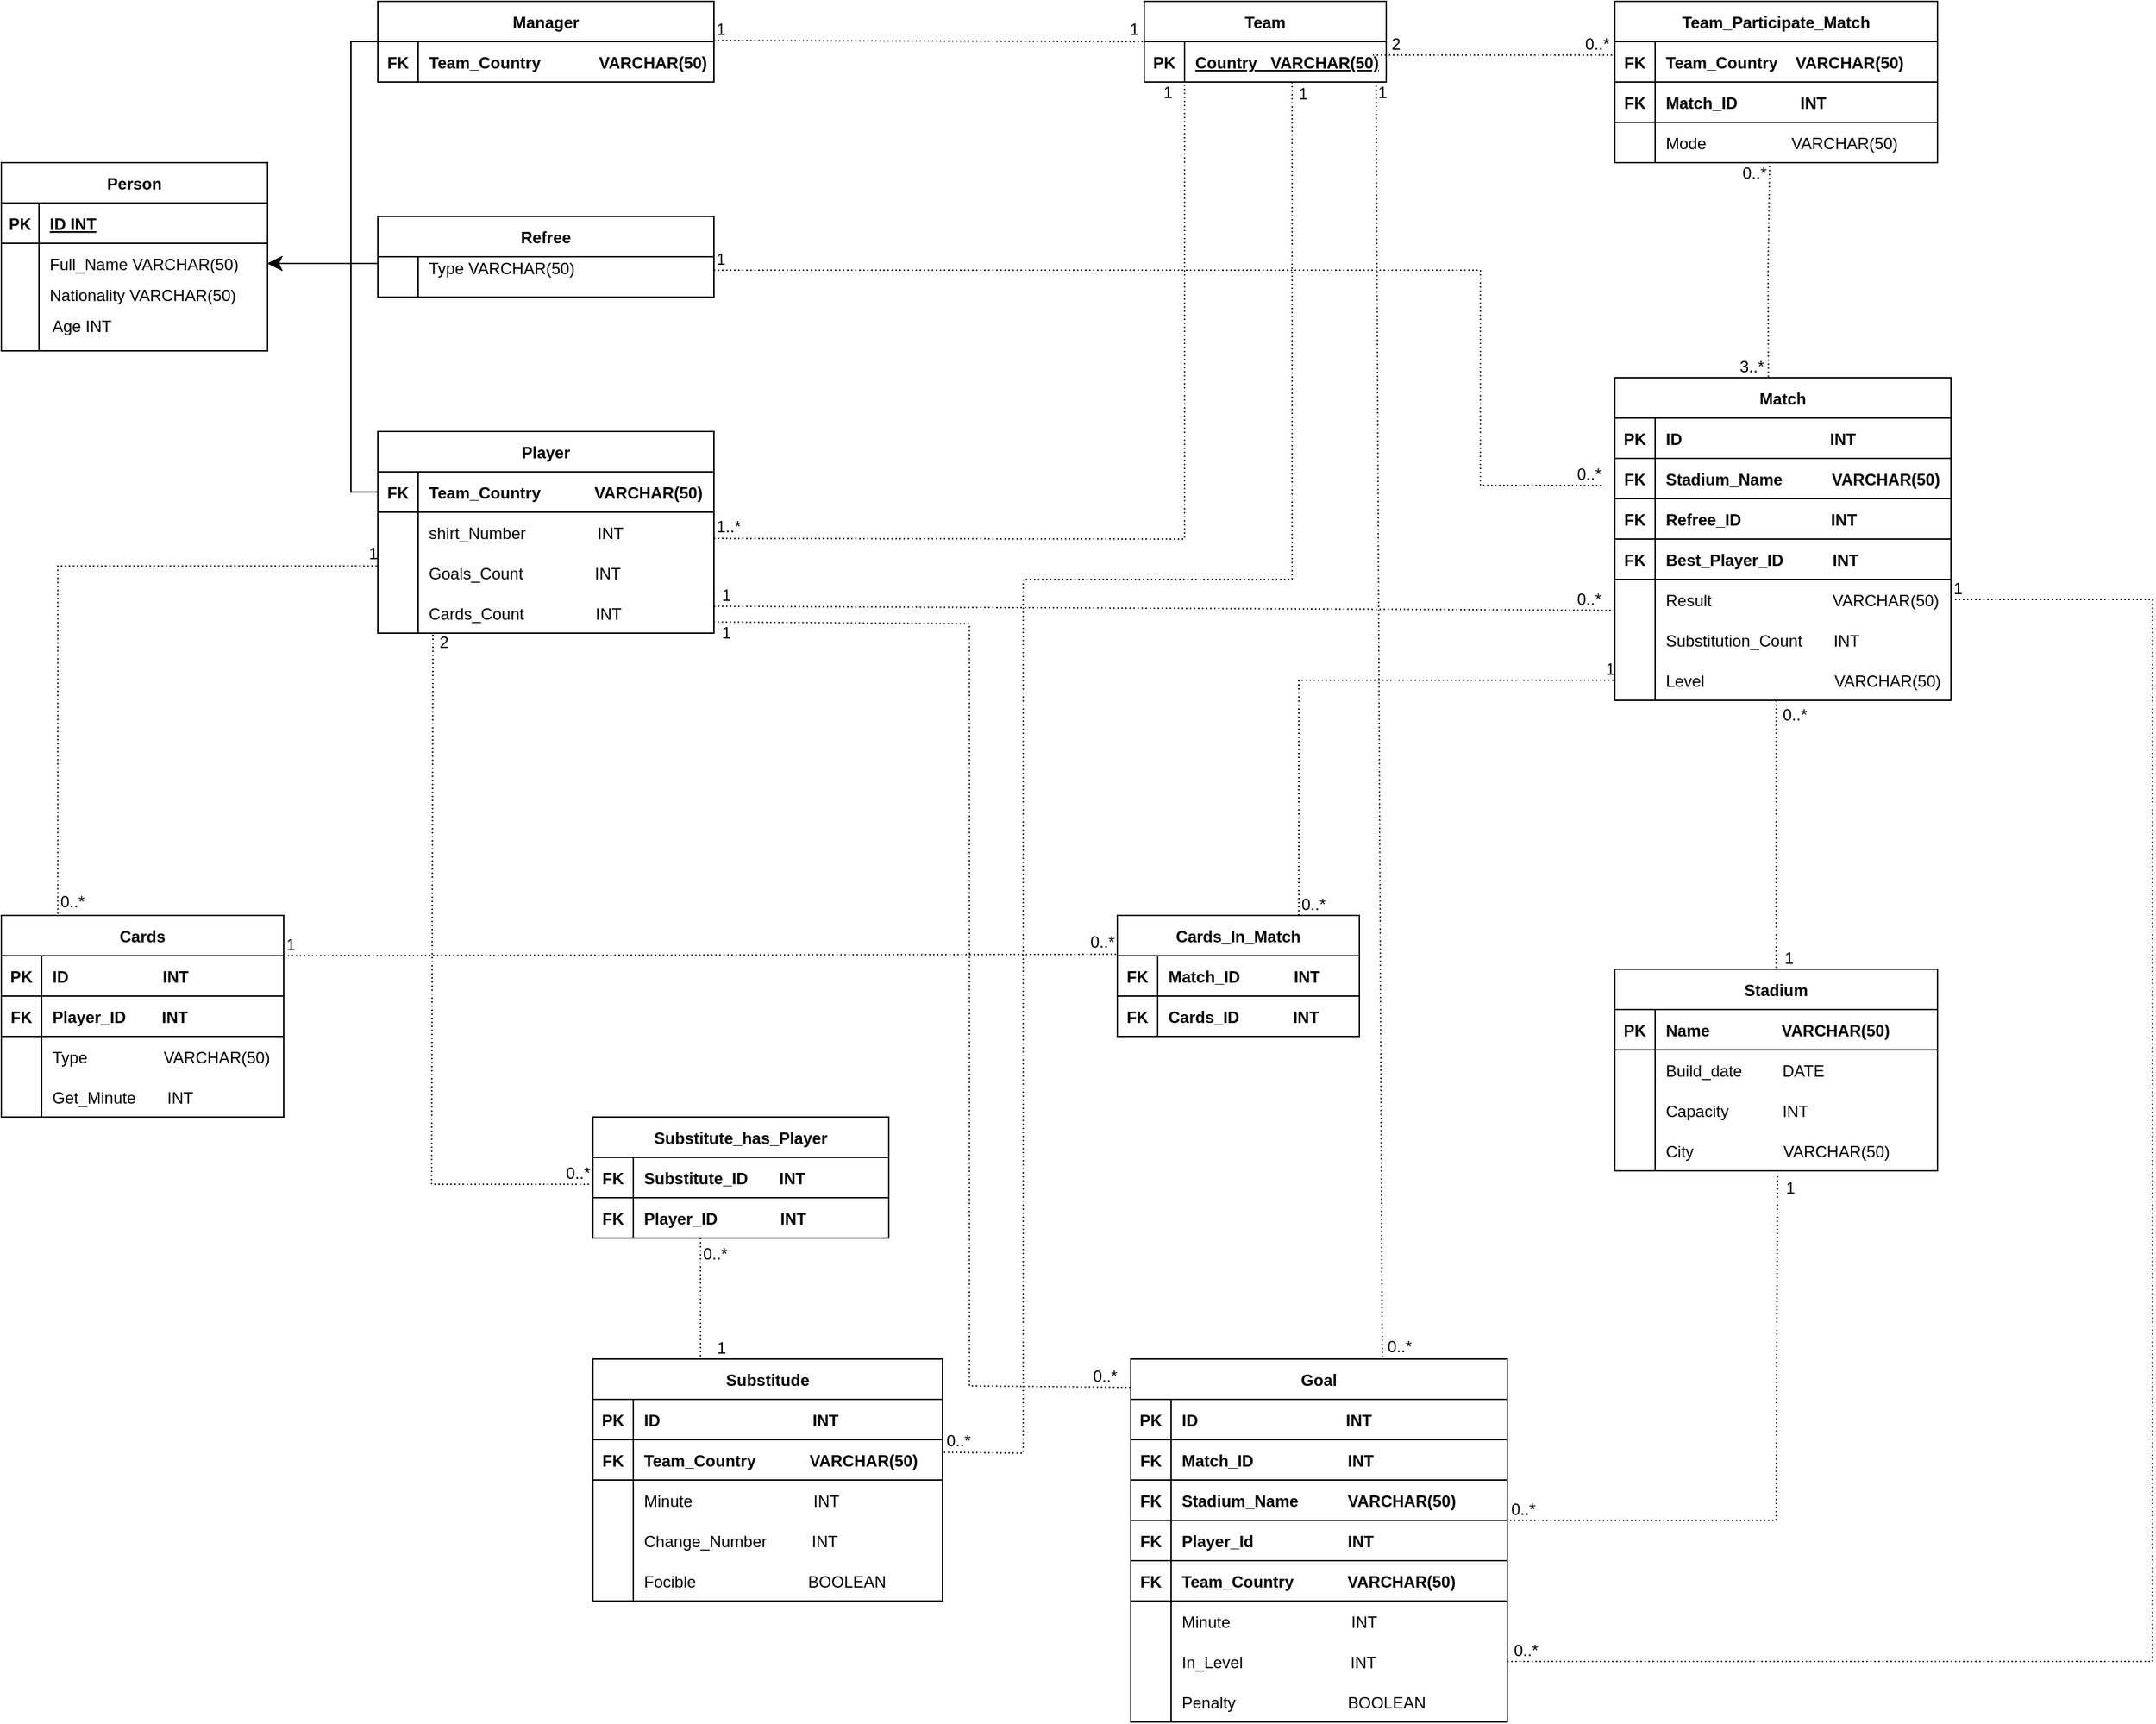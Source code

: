 <mxfile version="20.8.0" type="device"><diagram id="R2lEEEUBdFMjLlhIrx00" name="Page-1"><mxGraphModel dx="1912" dy="2108" grid="1" gridSize="10" guides="1" tooltips="1" connect="1" arrows="1" fold="1" page="1" pageScale="1" pageWidth="1700" pageHeight="1100" math="0" shadow="0" extFonts="Permanent Marker^https://fonts.googleapis.com/css?family=Permanent+Marker"><root><mxCell id="0"/><mxCell id="1" parent="0"/><mxCell id="C-vyLk0tnHw3VtMMgP7b-2" value="Person" style="shape=table;startSize=30;container=1;collapsible=1;childLayout=tableLayout;fixedRows=1;rowLines=0;fontStyle=1;align=center;resizeLast=1;" parent="1" vertex="1"><mxGeometry x="40" y="-800" width="198" height="140" as="geometry"/></mxCell><mxCell id="C-vyLk0tnHw3VtMMgP7b-3" value="" style="shape=partialRectangle;collapsible=0;dropTarget=0;pointerEvents=0;fillColor=none;points=[[0,0.5],[1,0.5]];portConstraint=eastwest;top=0;left=0;right=0;bottom=1;" parent="C-vyLk0tnHw3VtMMgP7b-2" vertex="1"><mxGeometry y="30" width="198" height="30" as="geometry"/></mxCell><mxCell id="C-vyLk0tnHw3VtMMgP7b-4" value="PK" style="shape=partialRectangle;overflow=hidden;connectable=0;fillColor=none;top=0;left=0;bottom=0;right=0;fontStyle=1;" parent="C-vyLk0tnHw3VtMMgP7b-3" vertex="1"><mxGeometry width="28" height="30" as="geometry"><mxRectangle width="28" height="30" as="alternateBounds"/></mxGeometry></mxCell><mxCell id="C-vyLk0tnHw3VtMMgP7b-5" value="ID INT" style="shape=partialRectangle;overflow=hidden;connectable=0;fillColor=none;top=0;left=0;bottom=0;right=0;align=left;spacingLeft=6;fontStyle=5;" parent="C-vyLk0tnHw3VtMMgP7b-3" vertex="1"><mxGeometry x="28" width="170" height="30" as="geometry"><mxRectangle width="170" height="30" as="alternateBounds"/></mxGeometry></mxCell><mxCell id="C-vyLk0tnHw3VtMMgP7b-6" value="" style="shape=partialRectangle;collapsible=0;dropTarget=0;pointerEvents=0;fillColor=none;points=[[0,0.5],[1,0.5]];portConstraint=eastwest;top=0;left=0;right=0;bottom=0;" parent="C-vyLk0tnHw3VtMMgP7b-2" vertex="1"><mxGeometry y="60" width="198" height="30" as="geometry"/></mxCell><mxCell id="C-vyLk0tnHw3VtMMgP7b-7" value="" style="shape=partialRectangle;overflow=hidden;connectable=0;fillColor=none;top=0;left=0;bottom=0;right=0;" parent="C-vyLk0tnHw3VtMMgP7b-6" vertex="1"><mxGeometry width="28" height="30" as="geometry"><mxRectangle width="28" height="30" as="alternateBounds"/></mxGeometry></mxCell><mxCell id="C-vyLk0tnHw3VtMMgP7b-8" value="Full_Name VARCHAR(50)" style="shape=partialRectangle;overflow=hidden;connectable=0;fillColor=none;top=0;left=0;bottom=0;right=0;align=left;spacingLeft=6;" parent="C-vyLk0tnHw3VtMMgP7b-6" vertex="1"><mxGeometry x="28" width="170" height="30" as="geometry"><mxRectangle width="170" height="30" as="alternateBounds"/></mxGeometry></mxCell><mxCell id="C-vyLk0tnHw3VtMMgP7b-9" value="" style="shape=partialRectangle;collapsible=0;dropTarget=0;pointerEvents=0;fillColor=none;points=[[0,0.5],[1,0.5]];portConstraint=eastwest;top=0;left=0;right=0;bottom=0;" parent="C-vyLk0tnHw3VtMMgP7b-2" vertex="1"><mxGeometry y="90" width="198" height="30" as="geometry"/></mxCell><mxCell id="C-vyLk0tnHw3VtMMgP7b-10" value="" style="shape=partialRectangle;overflow=hidden;connectable=0;fillColor=none;top=0;left=0;bottom=0;right=0;" parent="C-vyLk0tnHw3VtMMgP7b-9" vertex="1"><mxGeometry width="28" height="30" as="geometry"><mxRectangle width="28" height="30" as="alternateBounds"/></mxGeometry></mxCell><mxCell id="C-vyLk0tnHw3VtMMgP7b-11" value="Nationality VARCHAR(50)&#10;" style="shape=partialRectangle;overflow=hidden;connectable=0;fillColor=none;top=0;left=0;bottom=0;right=0;align=left;spacingLeft=6;" parent="C-vyLk0tnHw3VtMMgP7b-9" vertex="1"><mxGeometry x="28" width="170" height="30" as="geometry"><mxRectangle width="170" height="30" as="alternateBounds"/></mxGeometry></mxCell><mxCell id="H16qS-TpHyi3AYQJiN7e-1" value="Age INT&#10;" style="shape=partialRectangle;overflow=hidden;connectable=0;fillColor=none;top=0;left=0;bottom=0;right=0;align=left;spacingLeft=6;" vertex="1" parent="1"><mxGeometry x="70" y="-687" width="220" height="30" as="geometry"><mxRectangle width="220" height="30" as="alternateBounds"/></mxGeometry></mxCell><mxCell id="H16qS-TpHyi3AYQJiN7e-2" value="" style="endArrow=none;html=1;rounded=0;" edge="1" parent="1"><mxGeometry width="50" height="50" relative="1" as="geometry"><mxPoint x="68" y="-660" as="sourcePoint"/><mxPoint x="68" y="-681" as="targetPoint"/></mxGeometry></mxCell><mxCell id="H16qS-TpHyi3AYQJiN7e-18" value="" style="edgeStyle=elbowEdgeStyle;elbow=horizontal;endArrow=classic;html=1;curved=0;rounded=0;endSize=8;startSize=8;entryX=1;entryY=0.5;entryDx=0;entryDy=0;exitX=0;exitY=0.5;exitDx=0;exitDy=0;" edge="1" parent="1" target="C-vyLk0tnHw3VtMMgP7b-6"><mxGeometry width="50" height="50" relative="1" as="geometry"><mxPoint x="320" y="-890" as="sourcePoint"/><mxPoint x="350" y="-750" as="targetPoint"/><Array as="points"><mxPoint x="300" y="-890"/><mxPoint x="300" y="-960"/><mxPoint x="280" y="-730"/><mxPoint x="300" y="-930"/><mxPoint x="280" y="-880"/></Array></mxGeometry></mxCell><mxCell id="H16qS-TpHyi3AYQJiN7e-19" value="Refree" style="shape=table;startSize=30;container=1;collapsible=1;childLayout=tableLayout;fixedRows=1;rowLines=0;fontStyle=1;align=center;resizeLast=1;" vertex="1" parent="1"><mxGeometry x="320" y="-760" width="250" height="60" as="geometry"/></mxCell><mxCell id="H16qS-TpHyi3AYQJiN7e-20" value="" style="shape=tableRow;horizontal=0;startSize=0;swimlaneHead=0;swimlaneBody=0;fillColor=none;collapsible=0;dropTarget=0;points=[[0,0.5],[1,0.5]];portConstraint=eastwest;top=0;left=0;right=0;bottom=0;" vertex="1" parent="H16qS-TpHyi3AYQJiN7e-19"><mxGeometry y="30" width="250" height="30" as="geometry"/></mxCell><mxCell id="H16qS-TpHyi3AYQJiN7e-21" value="" style="shape=partialRectangle;connectable=0;fillColor=none;top=0;left=0;bottom=0;right=0;editable=1;overflow=hidden;" vertex="1" parent="H16qS-TpHyi3AYQJiN7e-20"><mxGeometry width="30" height="30" as="geometry"><mxRectangle width="30" height="30" as="alternateBounds"/></mxGeometry></mxCell><mxCell id="H16qS-TpHyi3AYQJiN7e-22" value="Type VARCHAR(50)&#10;" style="shape=partialRectangle;connectable=0;fillColor=none;top=0;left=0;bottom=0;right=0;align=left;spacingLeft=6;overflow=hidden;" vertex="1" parent="H16qS-TpHyi3AYQJiN7e-20"><mxGeometry x="30" width="220" height="30" as="geometry"><mxRectangle width="220" height="30" as="alternateBounds"/></mxGeometry></mxCell><mxCell id="H16qS-TpHyi3AYQJiN7e-30" value="" style="edgeStyle=elbowEdgeStyle;elbow=horizontal;endArrow=classic;html=1;curved=0;rounded=0;endSize=8;startSize=8;entryX=1;entryY=0.5;entryDx=0;entryDy=0;exitX=0;exitY=0.5;exitDx=0;exitDy=0;" edge="1" parent="1" target="C-vyLk0tnHw3VtMMgP7b-6"><mxGeometry width="50" height="50" relative="1" as="geometry"><mxPoint x="320" y="-725" as="sourcePoint"/><mxPoint x="360" y="-730" as="targetPoint"/></mxGeometry></mxCell><mxCell id="H16qS-TpHyi3AYQJiN7e-41" value="" style="edgeStyle=elbowEdgeStyle;elbow=horizontal;endArrow=classic;html=1;curved=0;rounded=0;endSize=8;startSize=8;entryX=1;entryY=0.5;entryDx=0;entryDy=0;exitX=0;exitY=0.5;exitDx=0;exitDy=0;" edge="1" parent="1" target="C-vyLk0tnHw3VtMMgP7b-6"><mxGeometry width="50" height="50" relative="1" as="geometry"><mxPoint x="320" y="-555" as="sourcePoint"/><mxPoint x="360" y="-680" as="targetPoint"/><Array as="points"><mxPoint x="300" y="-680"/></Array></mxGeometry></mxCell><mxCell id="H16qS-TpHyi3AYQJiN7e-52" value="Team" style="shape=table;startSize=30;container=1;collapsible=1;childLayout=tableLayout;fixedRows=1;rowLines=0;fontStyle=1;align=center;resizeLast=1;" vertex="1" parent="1"><mxGeometry x="890" y="-920" width="180" height="60" as="geometry"/></mxCell><mxCell id="H16qS-TpHyi3AYQJiN7e-53" value="" style="shape=tableRow;horizontal=0;startSize=0;swimlaneHead=0;swimlaneBody=0;fillColor=none;collapsible=0;dropTarget=0;points=[[0,0.5],[1,0.5]];portConstraint=eastwest;top=0;left=0;right=0;bottom=1;" vertex="1" parent="H16qS-TpHyi3AYQJiN7e-52"><mxGeometry y="30" width="180" height="30" as="geometry"/></mxCell><mxCell id="H16qS-TpHyi3AYQJiN7e-54" value="PK" style="shape=partialRectangle;connectable=0;fillColor=none;top=0;left=0;bottom=0;right=0;fontStyle=1;overflow=hidden;" vertex="1" parent="H16qS-TpHyi3AYQJiN7e-53"><mxGeometry width="30" height="30" as="geometry"><mxRectangle width="30" height="30" as="alternateBounds"/></mxGeometry></mxCell><mxCell id="H16qS-TpHyi3AYQJiN7e-55" value="Country   VARCHAR(50)" style="shape=partialRectangle;connectable=0;fillColor=none;top=0;left=0;bottom=0;right=0;align=left;spacingLeft=6;fontStyle=5;overflow=hidden;" vertex="1" parent="H16qS-TpHyi3AYQJiN7e-53"><mxGeometry x="30" width="150" height="30" as="geometry"><mxRectangle width="150" height="30" as="alternateBounds"/></mxGeometry></mxCell><mxCell id="H16qS-TpHyi3AYQJiN7e-66" value="Team_Participate_Match" style="shape=table;startSize=30;container=1;collapsible=1;childLayout=tableLayout;fixedRows=1;rowLines=0;fontStyle=1;align=center;resizeLast=1;" vertex="1" parent="1"><mxGeometry x="1240" y="-920" width="240" height="120" as="geometry"/></mxCell><mxCell id="H16qS-TpHyi3AYQJiN7e-86" style="shape=tableRow;horizontal=0;startSize=0;swimlaneHead=0;swimlaneBody=0;fillColor=none;collapsible=0;dropTarget=0;points=[[0,0.5],[1,0.5]];portConstraint=eastwest;top=0;left=0;right=0;bottom=1;" vertex="1" parent="H16qS-TpHyi3AYQJiN7e-66"><mxGeometry y="30" width="240" height="30" as="geometry"/></mxCell><mxCell id="H16qS-TpHyi3AYQJiN7e-87" value="FK" style="shape=partialRectangle;connectable=0;fillColor=none;top=0;left=0;bottom=0;right=0;fontStyle=1;overflow=hidden;" vertex="1" parent="H16qS-TpHyi3AYQJiN7e-86"><mxGeometry width="30" height="30" as="geometry"><mxRectangle width="30" height="30" as="alternateBounds"/></mxGeometry></mxCell><mxCell id="H16qS-TpHyi3AYQJiN7e-88" value="Team_Country    VARCHAR(50)" style="shape=partialRectangle;connectable=0;fillColor=none;top=0;left=0;bottom=0;right=0;align=left;spacingLeft=6;fontStyle=1;overflow=hidden;" vertex="1" parent="H16qS-TpHyi3AYQJiN7e-86"><mxGeometry x="30" width="210" height="30" as="geometry"><mxRectangle width="210" height="30" as="alternateBounds"/></mxGeometry></mxCell><mxCell id="H16qS-TpHyi3AYQJiN7e-67" value="" style="shape=tableRow;horizontal=0;startSize=0;swimlaneHead=0;swimlaneBody=0;fillColor=none;collapsible=0;dropTarget=0;points=[[0,0.5],[1,0.5]];portConstraint=eastwest;top=0;left=0;right=0;bottom=1;" vertex="1" parent="H16qS-TpHyi3AYQJiN7e-66"><mxGeometry y="60" width="240" height="30" as="geometry"/></mxCell><mxCell id="H16qS-TpHyi3AYQJiN7e-68" value="FK" style="shape=partialRectangle;connectable=0;fillColor=none;top=0;left=0;bottom=0;right=0;fontStyle=1;overflow=hidden;" vertex="1" parent="H16qS-TpHyi3AYQJiN7e-67"><mxGeometry width="30" height="30" as="geometry"><mxRectangle width="30" height="30" as="alternateBounds"/></mxGeometry></mxCell><mxCell id="H16qS-TpHyi3AYQJiN7e-69" value="Match_ID              INT" style="shape=partialRectangle;connectable=0;fillColor=none;top=0;left=0;bottom=0;right=0;align=left;spacingLeft=6;fontStyle=1;overflow=hidden;" vertex="1" parent="H16qS-TpHyi3AYQJiN7e-67"><mxGeometry x="30" width="210" height="30" as="geometry"><mxRectangle width="210" height="30" as="alternateBounds"/></mxGeometry></mxCell><mxCell id="H16qS-TpHyi3AYQJiN7e-83" style="shape=tableRow;horizontal=0;startSize=0;swimlaneHead=0;swimlaneBody=0;fillColor=none;collapsible=0;dropTarget=0;points=[[0,0.5],[1,0.5]];portConstraint=eastwest;top=0;left=0;right=0;bottom=0;" vertex="1" parent="H16qS-TpHyi3AYQJiN7e-66"><mxGeometry y="90" width="240" height="30" as="geometry"/></mxCell><mxCell id="H16qS-TpHyi3AYQJiN7e-84" style="shape=partialRectangle;connectable=0;fillColor=none;top=0;left=0;bottom=0;right=0;editable=1;overflow=hidden;" vertex="1" parent="H16qS-TpHyi3AYQJiN7e-83"><mxGeometry width="30" height="30" as="geometry"><mxRectangle width="30" height="30" as="alternateBounds"/></mxGeometry></mxCell><mxCell id="H16qS-TpHyi3AYQJiN7e-85" value="Mode                   VARCHAR(50)" style="shape=partialRectangle;connectable=0;fillColor=none;top=0;left=0;bottom=0;right=0;align=left;spacingLeft=6;overflow=hidden;" vertex="1" parent="H16qS-TpHyi3AYQJiN7e-83"><mxGeometry x="30" width="210" height="30" as="geometry"><mxRectangle width="210" height="30" as="alternateBounds"/></mxGeometry></mxCell><mxCell id="H16qS-TpHyi3AYQJiN7e-89" value="Match" style="shape=table;startSize=30;container=1;collapsible=1;childLayout=tableLayout;fixedRows=1;rowLines=0;fontStyle=1;align=center;resizeLast=1;" vertex="1" parent="1"><mxGeometry x="1240" y="-640" width="250" height="240" as="geometry"/></mxCell><mxCell id="H16qS-TpHyi3AYQJiN7e-90" value="" style="shape=tableRow;horizontal=0;startSize=0;swimlaneHead=0;swimlaneBody=0;fillColor=none;collapsible=0;dropTarget=0;points=[[0,0.5],[1,0.5]];portConstraint=eastwest;top=0;left=0;right=0;bottom=1;" vertex="1" parent="H16qS-TpHyi3AYQJiN7e-89"><mxGeometry y="30" width="250" height="30" as="geometry"/></mxCell><mxCell id="H16qS-TpHyi3AYQJiN7e-91" value="PK" style="shape=partialRectangle;connectable=0;fillColor=none;top=0;left=0;bottom=0;right=0;fontStyle=1;overflow=hidden;" vertex="1" parent="H16qS-TpHyi3AYQJiN7e-90"><mxGeometry width="30" height="30" as="geometry"><mxRectangle width="30" height="30" as="alternateBounds"/></mxGeometry></mxCell><mxCell id="H16qS-TpHyi3AYQJiN7e-92" value="ID                                 INT" style="shape=partialRectangle;connectable=0;fillColor=none;top=0;left=0;bottom=0;right=0;align=left;spacingLeft=6;fontStyle=1;overflow=hidden;" vertex="1" parent="H16qS-TpHyi3AYQJiN7e-90"><mxGeometry x="30" width="220" height="30" as="geometry"><mxRectangle width="220" height="30" as="alternateBounds"/></mxGeometry></mxCell><mxCell id="H16qS-TpHyi3AYQJiN7e-105" style="shape=tableRow;horizontal=0;startSize=0;swimlaneHead=0;swimlaneBody=0;fillColor=none;collapsible=0;dropTarget=0;points=[[0,0.5],[1,0.5]];portConstraint=eastwest;top=0;left=0;right=0;bottom=1;" vertex="1" parent="H16qS-TpHyi3AYQJiN7e-89"><mxGeometry y="60" width="250" height="30" as="geometry"/></mxCell><mxCell id="H16qS-TpHyi3AYQJiN7e-106" value="FK" style="shape=partialRectangle;connectable=0;fillColor=none;top=0;left=0;bottom=0;right=0;fontStyle=1;overflow=hidden;" vertex="1" parent="H16qS-TpHyi3AYQJiN7e-105"><mxGeometry width="30" height="30" as="geometry"><mxRectangle width="30" height="30" as="alternateBounds"/></mxGeometry></mxCell><mxCell id="H16qS-TpHyi3AYQJiN7e-107" value="Stadium_Name           VARCHAR(50)" style="shape=partialRectangle;connectable=0;fillColor=none;top=0;left=0;bottom=0;right=0;align=left;spacingLeft=6;fontStyle=1;overflow=hidden;" vertex="1" parent="H16qS-TpHyi3AYQJiN7e-105"><mxGeometry x="30" width="220" height="30" as="geometry"><mxRectangle width="220" height="30" as="alternateBounds"/></mxGeometry></mxCell><mxCell id="H16qS-TpHyi3AYQJiN7e-102" style="shape=tableRow;horizontal=0;startSize=0;swimlaneHead=0;swimlaneBody=0;fillColor=none;collapsible=0;dropTarget=0;points=[[0,0.5],[1,0.5]];portConstraint=eastwest;top=0;left=0;right=0;bottom=1;" vertex="1" parent="H16qS-TpHyi3AYQJiN7e-89"><mxGeometry y="90" width="250" height="30" as="geometry"/></mxCell><mxCell id="H16qS-TpHyi3AYQJiN7e-103" value="FK" style="shape=partialRectangle;connectable=0;fillColor=none;top=0;left=0;bottom=0;right=0;fontStyle=1;overflow=hidden;" vertex="1" parent="H16qS-TpHyi3AYQJiN7e-102"><mxGeometry width="30" height="30" as="geometry"><mxRectangle width="30" height="30" as="alternateBounds"/></mxGeometry></mxCell><mxCell id="H16qS-TpHyi3AYQJiN7e-104" value="Refree_ID                    INT" style="shape=partialRectangle;connectable=0;fillColor=none;top=0;left=0;bottom=0;right=0;align=left;spacingLeft=6;fontStyle=1;overflow=hidden;" vertex="1" parent="H16qS-TpHyi3AYQJiN7e-102"><mxGeometry x="30" width="220" height="30" as="geometry"><mxRectangle width="220" height="30" as="alternateBounds"/></mxGeometry></mxCell><mxCell id="H16qS-TpHyi3AYQJiN7e-108" style="shape=tableRow;horizontal=0;startSize=0;swimlaneHead=0;swimlaneBody=0;fillColor=none;collapsible=0;dropTarget=0;points=[[0,0.5],[1,0.5]];portConstraint=eastwest;top=0;left=0;right=0;bottom=1;" vertex="1" parent="H16qS-TpHyi3AYQJiN7e-89"><mxGeometry y="120" width="250" height="30" as="geometry"/></mxCell><mxCell id="H16qS-TpHyi3AYQJiN7e-109" value="FK" style="shape=partialRectangle;connectable=0;fillColor=none;top=0;left=0;bottom=0;right=0;fontStyle=1;overflow=hidden;" vertex="1" parent="H16qS-TpHyi3AYQJiN7e-108"><mxGeometry width="30" height="30" as="geometry"><mxRectangle width="30" height="30" as="alternateBounds"/></mxGeometry></mxCell><mxCell id="H16qS-TpHyi3AYQJiN7e-110" value="Best_Player_ID           INT" style="shape=partialRectangle;connectable=0;fillColor=none;top=0;left=0;bottom=0;right=0;align=left;spacingLeft=6;fontStyle=1;overflow=hidden;" vertex="1" parent="H16qS-TpHyi3AYQJiN7e-108"><mxGeometry x="30" width="220" height="30" as="geometry"><mxRectangle width="220" height="30" as="alternateBounds"/></mxGeometry></mxCell><mxCell id="H16qS-TpHyi3AYQJiN7e-93" value="" style="shape=tableRow;horizontal=0;startSize=0;swimlaneHead=0;swimlaneBody=0;fillColor=none;collapsible=0;dropTarget=0;points=[[0,0.5],[1,0.5]];portConstraint=eastwest;top=0;left=0;right=0;bottom=0;" vertex="1" parent="H16qS-TpHyi3AYQJiN7e-89"><mxGeometry y="150" width="250" height="30" as="geometry"/></mxCell><mxCell id="H16qS-TpHyi3AYQJiN7e-94" value="" style="shape=partialRectangle;connectable=0;fillColor=none;top=0;left=0;bottom=0;right=0;editable=1;overflow=hidden;" vertex="1" parent="H16qS-TpHyi3AYQJiN7e-93"><mxGeometry width="30" height="30" as="geometry"><mxRectangle width="30" height="30" as="alternateBounds"/></mxGeometry></mxCell><mxCell id="H16qS-TpHyi3AYQJiN7e-95" value="Result                           VARCHAR(50)" style="shape=partialRectangle;connectable=0;fillColor=none;top=0;left=0;bottom=0;right=0;align=left;spacingLeft=6;overflow=hidden;" vertex="1" parent="H16qS-TpHyi3AYQJiN7e-93"><mxGeometry x="30" width="220" height="30" as="geometry"><mxRectangle width="220" height="30" as="alternateBounds"/></mxGeometry></mxCell><mxCell id="H16qS-TpHyi3AYQJiN7e-96" value="" style="shape=tableRow;horizontal=0;startSize=0;swimlaneHead=0;swimlaneBody=0;fillColor=none;collapsible=0;dropTarget=0;points=[[0,0.5],[1,0.5]];portConstraint=eastwest;top=0;left=0;right=0;bottom=0;" vertex="1" parent="H16qS-TpHyi3AYQJiN7e-89"><mxGeometry y="180" width="250" height="30" as="geometry"/></mxCell><mxCell id="H16qS-TpHyi3AYQJiN7e-97" value="" style="shape=partialRectangle;connectable=0;fillColor=none;top=0;left=0;bottom=0;right=0;editable=1;overflow=hidden;" vertex="1" parent="H16qS-TpHyi3AYQJiN7e-96"><mxGeometry width="30" height="30" as="geometry"><mxRectangle width="30" height="30" as="alternateBounds"/></mxGeometry></mxCell><mxCell id="H16qS-TpHyi3AYQJiN7e-98" value="Substitution_Count       INT" style="shape=partialRectangle;connectable=0;fillColor=none;top=0;left=0;bottom=0;right=0;align=left;spacingLeft=6;overflow=hidden;" vertex="1" parent="H16qS-TpHyi3AYQJiN7e-96"><mxGeometry x="30" width="220" height="30" as="geometry"><mxRectangle width="220" height="30" as="alternateBounds"/></mxGeometry></mxCell><mxCell id="H16qS-TpHyi3AYQJiN7e-111" style="shape=tableRow;horizontal=0;startSize=0;swimlaneHead=0;swimlaneBody=0;fillColor=none;collapsible=0;dropTarget=0;points=[[0,0.5],[1,0.5]];portConstraint=eastwest;top=0;left=0;right=0;bottom=0;" vertex="1" parent="H16qS-TpHyi3AYQJiN7e-89"><mxGeometry y="210" width="250" height="30" as="geometry"/></mxCell><mxCell id="H16qS-TpHyi3AYQJiN7e-112" style="shape=partialRectangle;connectable=0;fillColor=none;top=0;left=0;bottom=0;right=0;editable=1;overflow=hidden;" vertex="1" parent="H16qS-TpHyi3AYQJiN7e-111"><mxGeometry width="30" height="30" as="geometry"><mxRectangle width="30" height="30" as="alternateBounds"/></mxGeometry></mxCell><mxCell id="H16qS-TpHyi3AYQJiN7e-113" value="Level                             VARCHAR(50)" style="shape=partialRectangle;connectable=0;fillColor=none;top=0;left=0;bottom=0;right=0;align=left;spacingLeft=6;overflow=hidden;" vertex="1" parent="H16qS-TpHyi3AYQJiN7e-111"><mxGeometry x="30" width="220" height="30" as="geometry"><mxRectangle width="220" height="30" as="alternateBounds"/></mxGeometry></mxCell><mxCell id="H16qS-TpHyi3AYQJiN7e-114" value="Stadium" style="shape=table;startSize=30;container=1;collapsible=1;childLayout=tableLayout;fixedRows=1;rowLines=0;fontStyle=1;align=center;resizeLast=1;" vertex="1" parent="1"><mxGeometry x="1240" y="-200" width="240" height="150" as="geometry"/></mxCell><mxCell id="H16qS-TpHyi3AYQJiN7e-115" value="" style="shape=tableRow;horizontal=0;startSize=0;swimlaneHead=0;swimlaneBody=0;fillColor=none;collapsible=0;dropTarget=0;points=[[0,0.5],[1,0.5]];portConstraint=eastwest;top=0;left=0;right=0;bottom=1;" vertex="1" parent="H16qS-TpHyi3AYQJiN7e-114"><mxGeometry y="30" width="240" height="30" as="geometry"/></mxCell><mxCell id="H16qS-TpHyi3AYQJiN7e-116" value="PK" style="shape=partialRectangle;connectable=0;fillColor=none;top=0;left=0;bottom=0;right=0;fontStyle=1;overflow=hidden;" vertex="1" parent="H16qS-TpHyi3AYQJiN7e-115"><mxGeometry width="30" height="30" as="geometry"><mxRectangle width="30" height="30" as="alternateBounds"/></mxGeometry></mxCell><mxCell id="H16qS-TpHyi3AYQJiN7e-117" value="Name                VARCHAR(50)" style="shape=partialRectangle;connectable=0;fillColor=none;top=0;left=0;bottom=0;right=0;align=left;spacingLeft=6;fontStyle=1;overflow=hidden;" vertex="1" parent="H16qS-TpHyi3AYQJiN7e-115"><mxGeometry x="30" width="210" height="30" as="geometry"><mxRectangle width="210" height="30" as="alternateBounds"/></mxGeometry></mxCell><mxCell id="H16qS-TpHyi3AYQJiN7e-118" value="" style="shape=tableRow;horizontal=0;startSize=0;swimlaneHead=0;swimlaneBody=0;fillColor=none;collapsible=0;dropTarget=0;points=[[0,0.5],[1,0.5]];portConstraint=eastwest;top=0;left=0;right=0;bottom=0;" vertex="1" parent="H16qS-TpHyi3AYQJiN7e-114"><mxGeometry y="60" width="240" height="30" as="geometry"/></mxCell><mxCell id="H16qS-TpHyi3AYQJiN7e-119" value="" style="shape=partialRectangle;connectable=0;fillColor=none;top=0;left=0;bottom=0;right=0;editable=1;overflow=hidden;" vertex="1" parent="H16qS-TpHyi3AYQJiN7e-118"><mxGeometry width="30" height="30" as="geometry"><mxRectangle width="30" height="30" as="alternateBounds"/></mxGeometry></mxCell><mxCell id="H16qS-TpHyi3AYQJiN7e-120" value="Build_date         DATE" style="shape=partialRectangle;connectable=0;fillColor=none;top=0;left=0;bottom=0;right=0;align=left;spacingLeft=6;overflow=hidden;" vertex="1" parent="H16qS-TpHyi3AYQJiN7e-118"><mxGeometry x="30" width="210" height="30" as="geometry"><mxRectangle width="210" height="30" as="alternateBounds"/></mxGeometry></mxCell><mxCell id="H16qS-TpHyi3AYQJiN7e-121" value="" style="shape=tableRow;horizontal=0;startSize=0;swimlaneHead=0;swimlaneBody=0;fillColor=none;collapsible=0;dropTarget=0;points=[[0,0.5],[1,0.5]];portConstraint=eastwest;top=0;left=0;right=0;bottom=0;" vertex="1" parent="H16qS-TpHyi3AYQJiN7e-114"><mxGeometry y="90" width="240" height="30" as="geometry"/></mxCell><mxCell id="H16qS-TpHyi3AYQJiN7e-122" value="" style="shape=partialRectangle;connectable=0;fillColor=none;top=0;left=0;bottom=0;right=0;editable=1;overflow=hidden;" vertex="1" parent="H16qS-TpHyi3AYQJiN7e-121"><mxGeometry width="30" height="30" as="geometry"><mxRectangle width="30" height="30" as="alternateBounds"/></mxGeometry></mxCell><mxCell id="H16qS-TpHyi3AYQJiN7e-123" value="Capacity            INT" style="shape=partialRectangle;connectable=0;fillColor=none;top=0;left=0;bottom=0;right=0;align=left;spacingLeft=6;overflow=hidden;" vertex="1" parent="H16qS-TpHyi3AYQJiN7e-121"><mxGeometry x="30" width="210" height="30" as="geometry"><mxRectangle width="210" height="30" as="alternateBounds"/></mxGeometry></mxCell><mxCell id="H16qS-TpHyi3AYQJiN7e-124" value="" style="shape=tableRow;horizontal=0;startSize=0;swimlaneHead=0;swimlaneBody=0;fillColor=none;collapsible=0;dropTarget=0;points=[[0,0.5],[1,0.5]];portConstraint=eastwest;top=0;left=0;right=0;bottom=0;" vertex="1" parent="H16qS-TpHyi3AYQJiN7e-114"><mxGeometry y="120" width="240" height="30" as="geometry"/></mxCell><mxCell id="H16qS-TpHyi3AYQJiN7e-125" value="" style="shape=partialRectangle;connectable=0;fillColor=none;top=0;left=0;bottom=0;right=0;editable=1;overflow=hidden;" vertex="1" parent="H16qS-TpHyi3AYQJiN7e-124"><mxGeometry width="30" height="30" as="geometry"><mxRectangle width="30" height="30" as="alternateBounds"/></mxGeometry></mxCell><mxCell id="H16qS-TpHyi3AYQJiN7e-126" value="City                    VARCHAR(50)" style="shape=partialRectangle;connectable=0;fillColor=none;top=0;left=0;bottom=0;right=0;align=left;spacingLeft=6;overflow=hidden;" vertex="1" parent="H16qS-TpHyi3AYQJiN7e-124"><mxGeometry x="30" width="210" height="30" as="geometry"><mxRectangle width="210" height="30" as="alternateBounds"/></mxGeometry></mxCell><mxCell id="H16qS-TpHyi3AYQJiN7e-127" value="Cards_In_Match" style="shape=table;startSize=30;container=1;collapsible=1;childLayout=tableLayout;fixedRows=1;rowLines=0;fontStyle=1;align=center;resizeLast=1;" vertex="1" parent="1"><mxGeometry x="870" y="-240" width="180" height="90" as="geometry"/></mxCell><mxCell id="H16qS-TpHyi3AYQJiN7e-128" value="" style="shape=tableRow;horizontal=0;startSize=0;swimlaneHead=0;swimlaneBody=0;fillColor=none;collapsible=0;dropTarget=0;points=[[0,0.5],[1,0.5]];portConstraint=eastwest;top=0;left=0;right=0;bottom=1;" vertex="1" parent="H16qS-TpHyi3AYQJiN7e-127"><mxGeometry y="30" width="180" height="30" as="geometry"/></mxCell><mxCell id="H16qS-TpHyi3AYQJiN7e-129" value="FK" style="shape=partialRectangle;connectable=0;fillColor=none;top=0;left=0;bottom=0;right=0;fontStyle=1;overflow=hidden;" vertex="1" parent="H16qS-TpHyi3AYQJiN7e-128"><mxGeometry width="30" height="30" as="geometry"><mxRectangle width="30" height="30" as="alternateBounds"/></mxGeometry></mxCell><mxCell id="H16qS-TpHyi3AYQJiN7e-130" value="Match_ID            INT" style="shape=partialRectangle;connectable=0;fillColor=none;top=0;left=0;bottom=0;right=0;align=left;spacingLeft=6;fontStyle=1;overflow=hidden;" vertex="1" parent="H16qS-TpHyi3AYQJiN7e-128"><mxGeometry x="30" width="150" height="30" as="geometry"><mxRectangle width="150" height="30" as="alternateBounds"/></mxGeometry></mxCell><mxCell id="H16qS-TpHyi3AYQJiN7e-140" style="shape=tableRow;horizontal=0;startSize=0;swimlaneHead=0;swimlaneBody=0;fillColor=none;collapsible=0;dropTarget=0;points=[[0,0.5],[1,0.5]];portConstraint=eastwest;top=0;left=0;right=0;bottom=1;" vertex="1" parent="H16qS-TpHyi3AYQJiN7e-127"><mxGeometry y="60" width="180" height="30" as="geometry"/></mxCell><mxCell id="H16qS-TpHyi3AYQJiN7e-141" value="FK" style="shape=partialRectangle;connectable=0;fillColor=none;top=0;left=0;bottom=0;right=0;fontStyle=1;overflow=hidden;" vertex="1" parent="H16qS-TpHyi3AYQJiN7e-140"><mxGeometry width="30" height="30" as="geometry"><mxRectangle width="30" height="30" as="alternateBounds"/></mxGeometry></mxCell><mxCell id="H16qS-TpHyi3AYQJiN7e-142" value="Cards_ID            INT     " style="shape=partialRectangle;connectable=0;fillColor=none;top=0;left=0;bottom=0;right=0;align=left;spacingLeft=6;fontStyle=1;overflow=hidden;" vertex="1" parent="H16qS-TpHyi3AYQJiN7e-140"><mxGeometry x="30" width="150" height="30" as="geometry"><mxRectangle width="150" height="30" as="alternateBounds"/></mxGeometry></mxCell><mxCell id="H16qS-TpHyi3AYQJiN7e-143" value="Goal" style="shape=table;startSize=30;container=1;collapsible=1;childLayout=tableLayout;fixedRows=1;rowLines=0;fontStyle=1;align=center;resizeLast=1;" vertex="1" parent="1"><mxGeometry x="880" y="90" width="280" height="270" as="geometry"/></mxCell><mxCell id="H16qS-TpHyi3AYQJiN7e-144" value="" style="shape=tableRow;horizontal=0;startSize=0;swimlaneHead=0;swimlaneBody=0;fillColor=none;collapsible=0;dropTarget=0;points=[[0,0.5],[1,0.5]];portConstraint=eastwest;top=0;left=0;right=0;bottom=1;" vertex="1" parent="H16qS-TpHyi3AYQJiN7e-143"><mxGeometry y="30" width="280" height="30" as="geometry"/></mxCell><mxCell id="H16qS-TpHyi3AYQJiN7e-145" value="PK" style="shape=partialRectangle;connectable=0;fillColor=none;top=0;left=0;bottom=0;right=0;fontStyle=1;overflow=hidden;" vertex="1" parent="H16qS-TpHyi3AYQJiN7e-144"><mxGeometry width="30" height="30" as="geometry"><mxRectangle width="30" height="30" as="alternateBounds"/></mxGeometry></mxCell><mxCell id="H16qS-TpHyi3AYQJiN7e-146" value="ID                                 INT" style="shape=partialRectangle;connectable=0;fillColor=none;top=0;left=0;bottom=0;right=0;align=left;spacingLeft=6;fontStyle=1;overflow=hidden;" vertex="1" parent="H16qS-TpHyi3AYQJiN7e-144"><mxGeometry x="30" width="250" height="30" as="geometry"><mxRectangle width="250" height="30" as="alternateBounds"/></mxGeometry></mxCell><mxCell id="H16qS-TpHyi3AYQJiN7e-168" style="shape=tableRow;horizontal=0;startSize=0;swimlaneHead=0;swimlaneBody=0;fillColor=none;collapsible=0;dropTarget=0;points=[[0,0.5],[1,0.5]];portConstraint=eastwest;top=0;left=0;right=0;bottom=1;" vertex="1" parent="H16qS-TpHyi3AYQJiN7e-143"><mxGeometry y="60" width="280" height="30" as="geometry"/></mxCell><mxCell id="H16qS-TpHyi3AYQJiN7e-169" value="FK" style="shape=partialRectangle;connectable=0;fillColor=none;top=0;left=0;bottom=0;right=0;fontStyle=1;overflow=hidden;" vertex="1" parent="H16qS-TpHyi3AYQJiN7e-168"><mxGeometry width="30" height="30" as="geometry"><mxRectangle width="30" height="30" as="alternateBounds"/></mxGeometry></mxCell><mxCell id="H16qS-TpHyi3AYQJiN7e-170" value="Match_ID                     INT" style="shape=partialRectangle;connectable=0;fillColor=none;top=0;left=0;bottom=0;right=0;align=left;spacingLeft=6;fontStyle=1;overflow=hidden;" vertex="1" parent="H16qS-TpHyi3AYQJiN7e-168"><mxGeometry x="30" width="250" height="30" as="geometry"><mxRectangle width="250" height="30" as="alternateBounds"/></mxGeometry></mxCell><mxCell id="H16qS-TpHyi3AYQJiN7e-165" style="shape=tableRow;horizontal=0;startSize=0;swimlaneHead=0;swimlaneBody=0;fillColor=none;collapsible=0;dropTarget=0;points=[[0,0.5],[1,0.5]];portConstraint=eastwest;top=0;left=0;right=0;bottom=1;" vertex="1" parent="H16qS-TpHyi3AYQJiN7e-143"><mxGeometry y="90" width="280" height="30" as="geometry"/></mxCell><mxCell id="H16qS-TpHyi3AYQJiN7e-166" value="FK" style="shape=partialRectangle;connectable=0;fillColor=none;top=0;left=0;bottom=0;right=0;fontStyle=1;overflow=hidden;" vertex="1" parent="H16qS-TpHyi3AYQJiN7e-165"><mxGeometry width="30" height="30" as="geometry"><mxRectangle width="30" height="30" as="alternateBounds"/></mxGeometry></mxCell><mxCell id="H16qS-TpHyi3AYQJiN7e-167" value="Stadium_Name           VARCHAR(50)" style="shape=partialRectangle;connectable=0;fillColor=none;top=0;left=0;bottom=0;right=0;align=left;spacingLeft=6;fontStyle=1;overflow=hidden;" vertex="1" parent="H16qS-TpHyi3AYQJiN7e-165"><mxGeometry x="30" width="250" height="30" as="geometry"><mxRectangle width="250" height="30" as="alternateBounds"/></mxGeometry></mxCell><mxCell id="H16qS-TpHyi3AYQJiN7e-162" style="shape=tableRow;horizontal=0;startSize=0;swimlaneHead=0;swimlaneBody=0;fillColor=none;collapsible=0;dropTarget=0;points=[[0,0.5],[1,0.5]];portConstraint=eastwest;top=0;left=0;right=0;bottom=1;" vertex="1" parent="H16qS-TpHyi3AYQJiN7e-143"><mxGeometry y="120" width="280" height="30" as="geometry"/></mxCell><mxCell id="H16qS-TpHyi3AYQJiN7e-163" value="FK" style="shape=partialRectangle;connectable=0;fillColor=none;top=0;left=0;bottom=0;right=0;fontStyle=1;overflow=hidden;" vertex="1" parent="H16qS-TpHyi3AYQJiN7e-162"><mxGeometry width="30" height="30" as="geometry"><mxRectangle width="30" height="30" as="alternateBounds"/></mxGeometry></mxCell><mxCell id="H16qS-TpHyi3AYQJiN7e-164" value="Player_Id                     INT" style="shape=partialRectangle;connectable=0;fillColor=none;top=0;left=0;bottom=0;right=0;align=left;spacingLeft=6;fontStyle=1;overflow=hidden;" vertex="1" parent="H16qS-TpHyi3AYQJiN7e-162"><mxGeometry x="30" width="250" height="30" as="geometry"><mxRectangle width="250" height="30" as="alternateBounds"/></mxGeometry></mxCell><mxCell id="H16qS-TpHyi3AYQJiN7e-174" style="shape=tableRow;horizontal=0;startSize=0;swimlaneHead=0;swimlaneBody=0;fillColor=none;collapsible=0;dropTarget=0;points=[[0,0.5],[1,0.5]];portConstraint=eastwest;top=0;left=0;right=0;bottom=1;" vertex="1" parent="H16qS-TpHyi3AYQJiN7e-143"><mxGeometry y="150" width="280" height="30" as="geometry"/></mxCell><mxCell id="H16qS-TpHyi3AYQJiN7e-175" value="FK" style="shape=partialRectangle;connectable=0;fillColor=none;top=0;left=0;bottom=0;right=0;fontStyle=1;overflow=hidden;" vertex="1" parent="H16qS-TpHyi3AYQJiN7e-174"><mxGeometry width="30" height="30" as="geometry"><mxRectangle width="30" height="30" as="alternateBounds"/></mxGeometry></mxCell><mxCell id="H16qS-TpHyi3AYQJiN7e-176" value="Team_Country            VARCHAR(50)" style="shape=partialRectangle;connectable=0;fillColor=none;top=0;left=0;bottom=0;right=0;align=left;spacingLeft=6;fontStyle=1;overflow=hidden;" vertex="1" parent="H16qS-TpHyi3AYQJiN7e-174"><mxGeometry x="30" width="250" height="30" as="geometry"><mxRectangle width="250" height="30" as="alternateBounds"/></mxGeometry></mxCell><mxCell id="H16qS-TpHyi3AYQJiN7e-147" value="" style="shape=tableRow;horizontal=0;startSize=0;swimlaneHead=0;swimlaneBody=0;fillColor=none;collapsible=0;dropTarget=0;points=[[0,0.5],[1,0.5]];portConstraint=eastwest;top=0;left=0;right=0;bottom=0;" vertex="1" parent="H16qS-TpHyi3AYQJiN7e-143"><mxGeometry y="180" width="280" height="30" as="geometry"/></mxCell><mxCell id="H16qS-TpHyi3AYQJiN7e-148" value="" style="shape=partialRectangle;connectable=0;fillColor=none;top=0;left=0;bottom=0;right=0;editable=1;overflow=hidden;" vertex="1" parent="H16qS-TpHyi3AYQJiN7e-147"><mxGeometry width="30" height="30" as="geometry"><mxRectangle width="30" height="30" as="alternateBounds"/></mxGeometry></mxCell><mxCell id="H16qS-TpHyi3AYQJiN7e-149" value="Minute                           INT" style="shape=partialRectangle;connectable=0;fillColor=none;top=0;left=0;bottom=0;right=0;align=left;spacingLeft=6;overflow=hidden;" vertex="1" parent="H16qS-TpHyi3AYQJiN7e-147"><mxGeometry x="30" width="250" height="30" as="geometry"><mxRectangle width="250" height="30" as="alternateBounds"/></mxGeometry></mxCell><mxCell id="H16qS-TpHyi3AYQJiN7e-150" value="" style="shape=tableRow;horizontal=0;startSize=0;swimlaneHead=0;swimlaneBody=0;fillColor=none;collapsible=0;dropTarget=0;points=[[0,0.5],[1,0.5]];portConstraint=eastwest;top=0;left=0;right=0;bottom=0;" vertex="1" parent="H16qS-TpHyi3AYQJiN7e-143"><mxGeometry y="210" width="280" height="30" as="geometry"/></mxCell><mxCell id="H16qS-TpHyi3AYQJiN7e-151" value="" style="shape=partialRectangle;connectable=0;fillColor=none;top=0;left=0;bottom=0;right=0;editable=1;overflow=hidden;" vertex="1" parent="H16qS-TpHyi3AYQJiN7e-150"><mxGeometry width="30" height="30" as="geometry"><mxRectangle width="30" height="30" as="alternateBounds"/></mxGeometry></mxCell><mxCell id="H16qS-TpHyi3AYQJiN7e-152" value="In_Level                        INT" style="shape=partialRectangle;connectable=0;fillColor=none;top=0;left=0;bottom=0;right=0;align=left;spacingLeft=6;overflow=hidden;" vertex="1" parent="H16qS-TpHyi3AYQJiN7e-150"><mxGeometry x="30" width="250" height="30" as="geometry"><mxRectangle width="250" height="30" as="alternateBounds"/></mxGeometry></mxCell><mxCell id="H16qS-TpHyi3AYQJiN7e-153" value="" style="shape=tableRow;horizontal=0;startSize=0;swimlaneHead=0;swimlaneBody=0;fillColor=none;collapsible=0;dropTarget=0;points=[[0,0.5],[1,0.5]];portConstraint=eastwest;top=0;left=0;right=0;bottom=0;" vertex="1" parent="H16qS-TpHyi3AYQJiN7e-143"><mxGeometry y="240" width="280" height="30" as="geometry"/></mxCell><mxCell id="H16qS-TpHyi3AYQJiN7e-154" value="" style="shape=partialRectangle;connectable=0;fillColor=none;top=0;left=0;bottom=0;right=0;editable=1;overflow=hidden;" vertex="1" parent="H16qS-TpHyi3AYQJiN7e-153"><mxGeometry width="30" height="30" as="geometry"><mxRectangle width="30" height="30" as="alternateBounds"/></mxGeometry></mxCell><mxCell id="H16qS-TpHyi3AYQJiN7e-155" value="Penalty                         BOOLEAN" style="shape=partialRectangle;connectable=0;fillColor=none;top=0;left=0;bottom=0;right=0;align=left;spacingLeft=6;overflow=hidden;" vertex="1" parent="H16qS-TpHyi3AYQJiN7e-153"><mxGeometry x="30" width="250" height="30" as="geometry"><mxRectangle width="250" height="30" as="alternateBounds"/></mxGeometry></mxCell><mxCell id="H16qS-TpHyi3AYQJiN7e-177" value="Substitude" style="shape=table;startSize=30;container=1;collapsible=1;childLayout=tableLayout;fixedRows=1;rowLines=0;fontStyle=1;align=center;resizeLast=1;" vertex="1" parent="1"><mxGeometry x="480" y="90" width="260" height="180" as="geometry"/></mxCell><mxCell id="H16qS-TpHyi3AYQJiN7e-178" value="" style="shape=tableRow;horizontal=0;startSize=0;swimlaneHead=0;swimlaneBody=0;fillColor=none;collapsible=0;dropTarget=0;points=[[0,0.5],[1,0.5]];portConstraint=eastwest;top=0;left=0;right=0;bottom=1;" vertex="1" parent="H16qS-TpHyi3AYQJiN7e-177"><mxGeometry y="30" width="260" height="30" as="geometry"/></mxCell><mxCell id="H16qS-TpHyi3AYQJiN7e-179" value="PK" style="shape=partialRectangle;connectable=0;fillColor=none;top=0;left=0;bottom=0;right=0;fontStyle=1;overflow=hidden;" vertex="1" parent="H16qS-TpHyi3AYQJiN7e-178"><mxGeometry width="30" height="30" as="geometry"><mxRectangle width="30" height="30" as="alternateBounds"/></mxGeometry></mxCell><mxCell id="H16qS-TpHyi3AYQJiN7e-180" value="ID                                  INT" style="shape=partialRectangle;connectable=0;fillColor=none;top=0;left=0;bottom=0;right=0;align=left;spacingLeft=6;fontStyle=1;overflow=hidden;" vertex="1" parent="H16qS-TpHyi3AYQJiN7e-178"><mxGeometry x="30" width="230" height="30" as="geometry"><mxRectangle width="230" height="30" as="alternateBounds"/></mxGeometry></mxCell><mxCell id="H16qS-TpHyi3AYQJiN7e-190" style="shape=tableRow;horizontal=0;startSize=0;swimlaneHead=0;swimlaneBody=0;fillColor=none;collapsible=0;dropTarget=0;points=[[0,0.5],[1,0.5]];portConstraint=eastwest;top=0;left=0;right=0;bottom=1;" vertex="1" parent="H16qS-TpHyi3AYQJiN7e-177"><mxGeometry y="60" width="260" height="30" as="geometry"/></mxCell><mxCell id="H16qS-TpHyi3AYQJiN7e-191" value="FK" style="shape=partialRectangle;connectable=0;fillColor=none;top=0;left=0;bottom=0;right=0;fontStyle=1;overflow=hidden;" vertex="1" parent="H16qS-TpHyi3AYQJiN7e-190"><mxGeometry width="30" height="30" as="geometry"><mxRectangle width="30" height="30" as="alternateBounds"/></mxGeometry></mxCell><mxCell id="H16qS-TpHyi3AYQJiN7e-192" value="Team_Country            VARCHAR(50)" style="shape=partialRectangle;connectable=0;fillColor=none;top=0;left=0;bottom=0;right=0;align=left;spacingLeft=6;fontStyle=1;overflow=hidden;" vertex="1" parent="H16qS-TpHyi3AYQJiN7e-190"><mxGeometry x="30" width="230" height="30" as="geometry"><mxRectangle width="230" height="30" as="alternateBounds"/></mxGeometry></mxCell><mxCell id="H16qS-TpHyi3AYQJiN7e-181" value="" style="shape=tableRow;horizontal=0;startSize=0;swimlaneHead=0;swimlaneBody=0;fillColor=none;collapsible=0;dropTarget=0;points=[[0,0.5],[1,0.5]];portConstraint=eastwest;top=0;left=0;right=0;bottom=0;" vertex="1" parent="H16qS-TpHyi3AYQJiN7e-177"><mxGeometry y="90" width="260" height="30" as="geometry"/></mxCell><mxCell id="H16qS-TpHyi3AYQJiN7e-182" value="" style="shape=partialRectangle;connectable=0;fillColor=none;top=0;left=0;bottom=0;right=0;editable=1;overflow=hidden;" vertex="1" parent="H16qS-TpHyi3AYQJiN7e-181"><mxGeometry width="30" height="30" as="geometry"><mxRectangle width="30" height="30" as="alternateBounds"/></mxGeometry></mxCell><mxCell id="H16qS-TpHyi3AYQJiN7e-183" value="Minute                           INT" style="shape=partialRectangle;connectable=0;fillColor=none;top=0;left=0;bottom=0;right=0;align=left;spacingLeft=6;overflow=hidden;" vertex="1" parent="H16qS-TpHyi3AYQJiN7e-181"><mxGeometry x="30" width="230" height="30" as="geometry"><mxRectangle width="230" height="30" as="alternateBounds"/></mxGeometry></mxCell><mxCell id="H16qS-TpHyi3AYQJiN7e-184" value="" style="shape=tableRow;horizontal=0;startSize=0;swimlaneHead=0;swimlaneBody=0;fillColor=none;collapsible=0;dropTarget=0;points=[[0,0.5],[1,0.5]];portConstraint=eastwest;top=0;left=0;right=0;bottom=0;" vertex="1" parent="H16qS-TpHyi3AYQJiN7e-177"><mxGeometry y="120" width="260" height="30" as="geometry"/></mxCell><mxCell id="H16qS-TpHyi3AYQJiN7e-185" value="" style="shape=partialRectangle;connectable=0;fillColor=none;top=0;left=0;bottom=0;right=0;editable=1;overflow=hidden;" vertex="1" parent="H16qS-TpHyi3AYQJiN7e-184"><mxGeometry width="30" height="30" as="geometry"><mxRectangle width="30" height="30" as="alternateBounds"/></mxGeometry></mxCell><mxCell id="H16qS-TpHyi3AYQJiN7e-186" value="Change_Number          INT" style="shape=partialRectangle;connectable=0;fillColor=none;top=0;left=0;bottom=0;right=0;align=left;spacingLeft=6;overflow=hidden;" vertex="1" parent="H16qS-TpHyi3AYQJiN7e-184"><mxGeometry x="30" width="230" height="30" as="geometry"><mxRectangle width="230" height="30" as="alternateBounds"/></mxGeometry></mxCell><mxCell id="H16qS-TpHyi3AYQJiN7e-187" value="" style="shape=tableRow;horizontal=0;startSize=0;swimlaneHead=0;swimlaneBody=0;fillColor=none;collapsible=0;dropTarget=0;points=[[0,0.5],[1,0.5]];portConstraint=eastwest;top=0;left=0;right=0;bottom=0;" vertex="1" parent="H16qS-TpHyi3AYQJiN7e-177"><mxGeometry y="150" width="260" height="30" as="geometry"/></mxCell><mxCell id="H16qS-TpHyi3AYQJiN7e-188" value="" style="shape=partialRectangle;connectable=0;fillColor=none;top=0;left=0;bottom=0;right=0;editable=1;overflow=hidden;" vertex="1" parent="H16qS-TpHyi3AYQJiN7e-187"><mxGeometry width="30" height="30" as="geometry"><mxRectangle width="30" height="30" as="alternateBounds"/></mxGeometry></mxCell><mxCell id="H16qS-TpHyi3AYQJiN7e-189" value="Focible                          BOOLEAN" style="shape=partialRectangle;connectable=0;fillColor=none;top=0;left=0;bottom=0;right=0;align=left;spacingLeft=6;overflow=hidden;" vertex="1" parent="H16qS-TpHyi3AYQJiN7e-187"><mxGeometry x="30" width="230" height="30" as="geometry"><mxRectangle width="230" height="30" as="alternateBounds"/></mxGeometry></mxCell><mxCell id="H16qS-TpHyi3AYQJiN7e-193" value="Substitute_has_Player" style="shape=table;startSize=30;container=1;collapsible=1;childLayout=tableLayout;fixedRows=1;rowLines=0;fontStyle=1;align=center;resizeLast=1;" vertex="1" parent="1"><mxGeometry x="480" y="-90" width="220" height="90" as="geometry"/></mxCell><mxCell id="H16qS-TpHyi3AYQJiN7e-194" value="" style="shape=tableRow;horizontal=0;startSize=0;swimlaneHead=0;swimlaneBody=0;fillColor=none;collapsible=0;dropTarget=0;points=[[0,0.5],[1,0.5]];portConstraint=eastwest;top=0;left=0;right=0;bottom=1;" vertex="1" parent="H16qS-TpHyi3AYQJiN7e-193"><mxGeometry y="30" width="220" height="30" as="geometry"/></mxCell><mxCell id="H16qS-TpHyi3AYQJiN7e-195" value="FK" style="shape=partialRectangle;connectable=0;fillColor=none;top=0;left=0;bottom=0;right=0;fontStyle=1;overflow=hidden;" vertex="1" parent="H16qS-TpHyi3AYQJiN7e-194"><mxGeometry width="30" height="30" as="geometry"><mxRectangle width="30" height="30" as="alternateBounds"/></mxGeometry></mxCell><mxCell id="H16qS-TpHyi3AYQJiN7e-196" value="Substitute_ID       INT " style="shape=partialRectangle;connectable=0;fillColor=none;top=0;left=0;bottom=0;right=0;align=left;spacingLeft=6;fontStyle=1;overflow=hidden;" vertex="1" parent="H16qS-TpHyi3AYQJiN7e-194"><mxGeometry x="30" width="190" height="30" as="geometry"><mxRectangle width="190" height="30" as="alternateBounds"/></mxGeometry></mxCell><mxCell id="H16qS-TpHyi3AYQJiN7e-206" style="shape=tableRow;horizontal=0;startSize=0;swimlaneHead=0;swimlaneBody=0;fillColor=none;collapsible=0;dropTarget=0;points=[[0,0.5],[1,0.5]];portConstraint=eastwest;top=0;left=0;right=0;bottom=1;" vertex="1" parent="H16qS-TpHyi3AYQJiN7e-193"><mxGeometry y="60" width="220" height="30" as="geometry"/></mxCell><mxCell id="H16qS-TpHyi3AYQJiN7e-207" value="FK" style="shape=partialRectangle;connectable=0;fillColor=none;top=0;left=0;bottom=0;right=0;fontStyle=1;overflow=hidden;" vertex="1" parent="H16qS-TpHyi3AYQJiN7e-206"><mxGeometry width="30" height="30" as="geometry"><mxRectangle width="30" height="30" as="alternateBounds"/></mxGeometry></mxCell><mxCell id="H16qS-TpHyi3AYQJiN7e-208" value="Player_ID              INT" style="shape=partialRectangle;connectable=0;fillColor=none;top=0;left=0;bottom=0;right=0;align=left;spacingLeft=6;fontStyle=1;overflow=hidden;" vertex="1" parent="H16qS-TpHyi3AYQJiN7e-206"><mxGeometry x="30" width="190" height="30" as="geometry"><mxRectangle width="190" height="30" as="alternateBounds"/></mxGeometry></mxCell><mxCell id="H16qS-TpHyi3AYQJiN7e-209" value="Cards" style="shape=table;startSize=30;container=1;collapsible=1;childLayout=tableLayout;fixedRows=1;rowLines=0;fontStyle=1;align=center;resizeLast=1;" vertex="1" parent="1"><mxGeometry x="40" y="-240" width="210" height="150" as="geometry"/></mxCell><mxCell id="H16qS-TpHyi3AYQJiN7e-210" value="" style="shape=tableRow;horizontal=0;startSize=0;swimlaneHead=0;swimlaneBody=0;fillColor=none;collapsible=0;dropTarget=0;points=[[0,0.5],[1,0.5]];portConstraint=eastwest;top=0;left=0;right=0;bottom=1;" vertex="1" parent="H16qS-TpHyi3AYQJiN7e-209"><mxGeometry y="30" width="210" height="30" as="geometry"/></mxCell><mxCell id="H16qS-TpHyi3AYQJiN7e-211" value="PK" style="shape=partialRectangle;connectable=0;fillColor=none;top=0;left=0;bottom=0;right=0;fontStyle=1;overflow=hidden;" vertex="1" parent="H16qS-TpHyi3AYQJiN7e-210"><mxGeometry width="30" height="30" as="geometry"><mxRectangle width="30" height="30" as="alternateBounds"/></mxGeometry></mxCell><mxCell id="H16qS-TpHyi3AYQJiN7e-212" value="ID                     INT" style="shape=partialRectangle;connectable=0;fillColor=none;top=0;left=0;bottom=0;right=0;align=left;spacingLeft=6;fontStyle=1;overflow=hidden;" vertex="1" parent="H16qS-TpHyi3AYQJiN7e-210"><mxGeometry x="30" width="180" height="30" as="geometry"><mxRectangle width="180" height="30" as="alternateBounds"/></mxGeometry></mxCell><mxCell id="H16qS-TpHyi3AYQJiN7e-222" style="shape=tableRow;horizontal=0;startSize=0;swimlaneHead=0;swimlaneBody=0;fillColor=none;collapsible=0;dropTarget=0;points=[[0,0.5],[1,0.5]];portConstraint=eastwest;top=0;left=0;right=0;bottom=1;" vertex="1" parent="H16qS-TpHyi3AYQJiN7e-209"><mxGeometry y="60" width="210" height="30" as="geometry"/></mxCell><mxCell id="H16qS-TpHyi3AYQJiN7e-223" value="FK" style="shape=partialRectangle;connectable=0;fillColor=none;top=0;left=0;bottom=0;right=0;fontStyle=1;overflow=hidden;" vertex="1" parent="H16qS-TpHyi3AYQJiN7e-222"><mxGeometry width="30" height="30" as="geometry"><mxRectangle width="30" height="30" as="alternateBounds"/></mxGeometry></mxCell><mxCell id="H16qS-TpHyi3AYQJiN7e-224" value="Player_ID        INT" style="shape=partialRectangle;connectable=0;fillColor=none;top=0;left=0;bottom=0;right=0;align=left;spacingLeft=6;fontStyle=1;overflow=hidden;" vertex="1" parent="H16qS-TpHyi3AYQJiN7e-222"><mxGeometry x="30" width="180" height="30" as="geometry"><mxRectangle width="180" height="30" as="alternateBounds"/></mxGeometry></mxCell><mxCell id="H16qS-TpHyi3AYQJiN7e-213" value="" style="shape=tableRow;horizontal=0;startSize=0;swimlaneHead=0;swimlaneBody=0;fillColor=none;collapsible=0;dropTarget=0;points=[[0,0.5],[1,0.5]];portConstraint=eastwest;top=0;left=0;right=0;bottom=0;" vertex="1" parent="H16qS-TpHyi3AYQJiN7e-209"><mxGeometry y="90" width="210" height="30" as="geometry"/></mxCell><mxCell id="H16qS-TpHyi3AYQJiN7e-214" value="" style="shape=partialRectangle;connectable=0;fillColor=none;top=0;left=0;bottom=0;right=0;editable=1;overflow=hidden;" vertex="1" parent="H16qS-TpHyi3AYQJiN7e-213"><mxGeometry width="30" height="30" as="geometry"><mxRectangle width="30" height="30" as="alternateBounds"/></mxGeometry></mxCell><mxCell id="H16qS-TpHyi3AYQJiN7e-215" value="Type                 VARCHAR(50)" style="shape=partialRectangle;connectable=0;fillColor=none;top=0;left=0;bottom=0;right=0;align=left;spacingLeft=6;overflow=hidden;" vertex="1" parent="H16qS-TpHyi3AYQJiN7e-213"><mxGeometry x="30" width="180" height="30" as="geometry"><mxRectangle width="180" height="30" as="alternateBounds"/></mxGeometry></mxCell><mxCell id="H16qS-TpHyi3AYQJiN7e-216" value="" style="shape=tableRow;horizontal=0;startSize=0;swimlaneHead=0;swimlaneBody=0;fillColor=none;collapsible=0;dropTarget=0;points=[[0,0.5],[1,0.5]];portConstraint=eastwest;top=0;left=0;right=0;bottom=0;" vertex="1" parent="H16qS-TpHyi3AYQJiN7e-209"><mxGeometry y="120" width="210" height="30" as="geometry"/></mxCell><mxCell id="H16qS-TpHyi3AYQJiN7e-217" value="" style="shape=partialRectangle;connectable=0;fillColor=none;top=0;left=0;bottom=0;right=0;editable=1;overflow=hidden;" vertex="1" parent="H16qS-TpHyi3AYQJiN7e-216"><mxGeometry width="30" height="30" as="geometry"><mxRectangle width="30" height="30" as="alternateBounds"/></mxGeometry></mxCell><mxCell id="H16qS-TpHyi3AYQJiN7e-218" value="Get_Minute       INT" style="shape=partialRectangle;connectable=0;fillColor=none;top=0;left=0;bottom=0;right=0;align=left;spacingLeft=6;overflow=hidden;" vertex="1" parent="H16qS-TpHyi3AYQJiN7e-216"><mxGeometry x="30" width="180" height="30" as="geometry"><mxRectangle width="180" height="30" as="alternateBounds"/></mxGeometry></mxCell><mxCell id="H16qS-TpHyi3AYQJiN7e-225" value="Player" style="shape=table;startSize=30;container=1;collapsible=1;childLayout=tableLayout;fixedRows=1;rowLines=0;fontStyle=1;align=center;resizeLast=1;" vertex="1" parent="1"><mxGeometry x="320" y="-600" width="250" height="150" as="geometry"/></mxCell><mxCell id="H16qS-TpHyi3AYQJiN7e-238" style="shape=tableRow;horizontal=0;startSize=0;swimlaneHead=0;swimlaneBody=0;fillColor=none;collapsible=0;dropTarget=0;points=[[0,0.5],[1,0.5]];portConstraint=eastwest;top=0;left=0;right=0;bottom=1;" vertex="1" parent="H16qS-TpHyi3AYQJiN7e-225"><mxGeometry y="30" width="250" height="30" as="geometry"/></mxCell><mxCell id="H16qS-TpHyi3AYQJiN7e-239" value="FK" style="shape=partialRectangle;connectable=0;fillColor=none;top=0;left=0;bottom=0;right=0;fontStyle=1;overflow=hidden;" vertex="1" parent="H16qS-TpHyi3AYQJiN7e-238"><mxGeometry width="30" height="30" as="geometry"><mxRectangle width="30" height="30" as="alternateBounds"/></mxGeometry></mxCell><mxCell id="H16qS-TpHyi3AYQJiN7e-240" value="Team_Country            VARCHAR(50) " style="shape=partialRectangle;connectable=0;fillColor=none;top=0;left=0;bottom=0;right=0;align=left;spacingLeft=6;fontStyle=1;overflow=hidden;" vertex="1" parent="H16qS-TpHyi3AYQJiN7e-238"><mxGeometry x="30" width="220" height="30" as="geometry"><mxRectangle width="220" height="30" as="alternateBounds"/></mxGeometry></mxCell><mxCell id="H16qS-TpHyi3AYQJiN7e-229" value="" style="shape=tableRow;horizontal=0;startSize=0;swimlaneHead=0;swimlaneBody=0;fillColor=none;collapsible=0;dropTarget=0;points=[[0,0.5],[1,0.5]];portConstraint=eastwest;top=0;left=0;right=0;bottom=0;" vertex="1" parent="H16qS-TpHyi3AYQJiN7e-225"><mxGeometry y="60" width="250" height="30" as="geometry"/></mxCell><mxCell id="H16qS-TpHyi3AYQJiN7e-230" value="" style="shape=partialRectangle;connectable=0;fillColor=none;top=0;left=0;bottom=0;right=0;editable=1;overflow=hidden;" vertex="1" parent="H16qS-TpHyi3AYQJiN7e-229"><mxGeometry width="30" height="30" as="geometry"><mxRectangle width="30" height="30" as="alternateBounds"/></mxGeometry></mxCell><mxCell id="H16qS-TpHyi3AYQJiN7e-231" value="shirt_Number                INT" style="shape=partialRectangle;connectable=0;fillColor=none;top=0;left=0;bottom=0;right=0;align=left;spacingLeft=6;overflow=hidden;" vertex="1" parent="H16qS-TpHyi3AYQJiN7e-229"><mxGeometry x="30" width="220" height="30" as="geometry"><mxRectangle width="220" height="30" as="alternateBounds"/></mxGeometry></mxCell><mxCell id="H16qS-TpHyi3AYQJiN7e-232" value="" style="shape=tableRow;horizontal=0;startSize=0;swimlaneHead=0;swimlaneBody=0;fillColor=none;collapsible=0;dropTarget=0;points=[[0,0.5],[1,0.5]];portConstraint=eastwest;top=0;left=0;right=0;bottom=0;" vertex="1" parent="H16qS-TpHyi3AYQJiN7e-225"><mxGeometry y="90" width="250" height="30" as="geometry"/></mxCell><mxCell id="H16qS-TpHyi3AYQJiN7e-233" value="" style="shape=partialRectangle;connectable=0;fillColor=none;top=0;left=0;bottom=0;right=0;editable=1;overflow=hidden;" vertex="1" parent="H16qS-TpHyi3AYQJiN7e-232"><mxGeometry width="30" height="30" as="geometry"><mxRectangle width="30" height="30" as="alternateBounds"/></mxGeometry></mxCell><mxCell id="H16qS-TpHyi3AYQJiN7e-234" value="Goals_Count                INT" style="shape=partialRectangle;connectable=0;fillColor=none;top=0;left=0;bottom=0;right=0;align=left;spacingLeft=6;overflow=hidden;" vertex="1" parent="H16qS-TpHyi3AYQJiN7e-232"><mxGeometry x="30" width="220" height="30" as="geometry"><mxRectangle width="220" height="30" as="alternateBounds"/></mxGeometry></mxCell><mxCell id="H16qS-TpHyi3AYQJiN7e-235" value="" style="shape=tableRow;horizontal=0;startSize=0;swimlaneHead=0;swimlaneBody=0;fillColor=none;collapsible=0;dropTarget=0;points=[[0,0.5],[1,0.5]];portConstraint=eastwest;top=0;left=0;right=0;bottom=0;" vertex="1" parent="H16qS-TpHyi3AYQJiN7e-225"><mxGeometry y="120" width="250" height="30" as="geometry"/></mxCell><mxCell id="H16qS-TpHyi3AYQJiN7e-236" value="" style="shape=partialRectangle;connectable=0;fillColor=none;top=0;left=0;bottom=0;right=0;editable=1;overflow=hidden;" vertex="1" parent="H16qS-TpHyi3AYQJiN7e-235"><mxGeometry width="30" height="30" as="geometry"><mxRectangle width="30" height="30" as="alternateBounds"/></mxGeometry></mxCell><mxCell id="H16qS-TpHyi3AYQJiN7e-237" value="Cards_Count                INT" style="shape=partialRectangle;connectable=0;fillColor=none;top=0;left=0;bottom=0;right=0;align=left;spacingLeft=6;overflow=hidden;" vertex="1" parent="H16qS-TpHyi3AYQJiN7e-235"><mxGeometry x="30" width="220" height="30" as="geometry"><mxRectangle width="220" height="30" as="alternateBounds"/></mxGeometry></mxCell><mxCell id="H16qS-TpHyi3AYQJiN7e-241" value="Manager" style="shape=table;startSize=30;container=1;collapsible=1;childLayout=tableLayout;fixedRows=1;rowLines=0;fontStyle=1;align=center;resizeLast=1;" vertex="1" parent="1"><mxGeometry x="320" y="-920" width="250" height="60" as="geometry"/></mxCell><mxCell id="H16qS-TpHyi3AYQJiN7e-242" value="" style="shape=tableRow;horizontal=0;startSize=0;swimlaneHead=0;swimlaneBody=0;fillColor=none;collapsible=0;dropTarget=0;points=[[0,0.5],[1,0.5]];portConstraint=eastwest;top=0;left=0;right=0;bottom=1;" vertex="1" parent="H16qS-TpHyi3AYQJiN7e-241"><mxGeometry y="30" width="250" height="30" as="geometry"/></mxCell><mxCell id="H16qS-TpHyi3AYQJiN7e-243" value="FK" style="shape=partialRectangle;connectable=0;fillColor=none;top=0;left=0;bottom=0;right=0;fontStyle=1;overflow=hidden;" vertex="1" parent="H16qS-TpHyi3AYQJiN7e-242"><mxGeometry width="30" height="30" as="geometry"><mxRectangle width="30" height="30" as="alternateBounds"/></mxGeometry></mxCell><mxCell id="H16qS-TpHyi3AYQJiN7e-244" value="Team_Country             VARCHAR(50)" style="shape=partialRectangle;connectable=0;fillColor=none;top=0;left=0;bottom=0;right=0;align=left;spacingLeft=6;fontStyle=1;overflow=hidden;" vertex="1" parent="H16qS-TpHyi3AYQJiN7e-242"><mxGeometry x="30" width="220" height="30" as="geometry"><mxRectangle width="220" height="30" as="alternateBounds"/></mxGeometry></mxCell><mxCell id="H16qS-TpHyi3AYQJiN7e-257" value="" style="endArrow=none;html=1;rounded=0;dashed=1;dashPattern=1 2;entryX=0;entryY=0.5;entryDx=0;entryDy=0;" edge="1" parent="1" target="H16qS-TpHyi3AYQJiN7e-52"><mxGeometry relative="1" as="geometry"><mxPoint x="570" y="-890.91" as="sourcePoint"/><mxPoint x="730" y="-890.91" as="targetPoint"/></mxGeometry></mxCell><mxCell id="H16qS-TpHyi3AYQJiN7e-258" value="1" style="resizable=0;html=1;align=left;verticalAlign=bottom;" connectable="0" vertex="1" parent="H16qS-TpHyi3AYQJiN7e-257"><mxGeometry x="-1" relative="1" as="geometry"/></mxCell><mxCell id="H16qS-TpHyi3AYQJiN7e-259" value="1" style="resizable=0;html=1;align=right;verticalAlign=bottom;" connectable="0" vertex="1" parent="H16qS-TpHyi3AYQJiN7e-257"><mxGeometry x="1" relative="1" as="geometry"><mxPoint x="-3" as="offset"/></mxGeometry></mxCell><mxCell id="H16qS-TpHyi3AYQJiN7e-262" value="" style="endArrow=none;html=1;rounded=0;dashed=1;dashPattern=1 2;" edge="1" parent="1"><mxGeometry relative="1" as="geometry"><mxPoint x="1060" y="-880" as="sourcePoint"/><mxPoint x="1240" y="-880" as="targetPoint"/></mxGeometry></mxCell><mxCell id="H16qS-TpHyi3AYQJiN7e-263" value="2" style="resizable=0;html=1;align=left;verticalAlign=bottom;" connectable="0" vertex="1" parent="H16qS-TpHyi3AYQJiN7e-262"><mxGeometry x="-1" relative="1" as="geometry"><mxPoint x="12" as="offset"/></mxGeometry></mxCell><mxCell id="H16qS-TpHyi3AYQJiN7e-264" value="0..*" style="resizable=0;html=1;align=right;verticalAlign=bottom;" connectable="0" vertex="1" parent="H16qS-TpHyi3AYQJiN7e-262"><mxGeometry x="1" relative="1" as="geometry"><mxPoint x="-4" as="offset"/></mxGeometry></mxCell><mxCell id="H16qS-TpHyi3AYQJiN7e-265" value="" style="endArrow=none;html=1;rounded=0;dashed=1;dashPattern=1 2;exitX=0.48;exitY=0.979;exitDx=0;exitDy=0;exitPerimeter=0;entryX=0.457;entryY=0.001;entryDx=0;entryDy=0;entryPerimeter=0;" edge="1" parent="1" source="H16qS-TpHyi3AYQJiN7e-83" target="H16qS-TpHyi3AYQJiN7e-89"><mxGeometry relative="1" as="geometry"><mxPoint x="1270" y="-670" as="sourcePoint"/><mxPoint x="1430" y="-670" as="targetPoint"/><Array as="points"><mxPoint x="1354" y="-720"/></Array></mxGeometry></mxCell><mxCell id="H16qS-TpHyi3AYQJiN7e-266" value="0..*" style="resizable=0;html=1;align=left;verticalAlign=bottom;" connectable="0" vertex="1" parent="H16qS-TpHyi3AYQJiN7e-265"><mxGeometry x="-1" relative="1" as="geometry"><mxPoint x="-22" y="17" as="offset"/></mxGeometry></mxCell><mxCell id="H16qS-TpHyi3AYQJiN7e-267" value="3..*" style="resizable=0;html=1;align=right;verticalAlign=bottom;" connectable="0" vertex="1" parent="H16qS-TpHyi3AYQJiN7e-265"><mxGeometry x="1" relative="1" as="geometry"><mxPoint x="-3" as="offset"/></mxGeometry></mxCell><mxCell id="H16qS-TpHyi3AYQJiN7e-270" value="" style="endArrow=none;html=1;rounded=0;dashed=1;dashPattern=1 2;" edge="1" parent="1"><mxGeometry relative="1" as="geometry"><mxPoint x="570" y="-520.45" as="sourcePoint"/><mxPoint x="920" y="-860" as="targetPoint"/><Array as="points"><mxPoint x="920" y="-520"/></Array></mxGeometry></mxCell><mxCell id="H16qS-TpHyi3AYQJiN7e-271" value="1..*" style="resizable=0;html=1;align=left;verticalAlign=bottom;" connectable="0" vertex="1" parent="H16qS-TpHyi3AYQJiN7e-270"><mxGeometry x="-1" relative="1" as="geometry"/></mxCell><mxCell id="H16qS-TpHyi3AYQJiN7e-272" value="1" style="resizable=0;html=1;align=right;verticalAlign=bottom;" connectable="0" vertex="1" parent="H16qS-TpHyi3AYQJiN7e-270"><mxGeometry x="1" relative="1" as="geometry"><mxPoint x="-9" y="16" as="offset"/></mxGeometry></mxCell><mxCell id="H16qS-TpHyi3AYQJiN7e-273" value="" style="endArrow=none;html=1;rounded=0;dashed=1;dashPattern=1 2;entryX=0.999;entryY=0.312;entryDx=0;entryDy=0;entryPerimeter=0;" edge="1" parent="1" target="H16qS-TpHyi3AYQJiN7e-190"><mxGeometry relative="1" as="geometry"><mxPoint x="1000" y="-860" as="sourcePoint"/><mxPoint x="800" y="131.818" as="targetPoint"/><Array as="points"><mxPoint x="1000" y="-490"/><mxPoint x="800" y="-490"/><mxPoint x="800" y="160"/></Array></mxGeometry></mxCell><mxCell id="H16qS-TpHyi3AYQJiN7e-274" value="1" style="resizable=0;html=1;align=left;verticalAlign=bottom;" connectable="0" vertex="1" parent="H16qS-TpHyi3AYQJiN7e-273"><mxGeometry x="-1" relative="1" as="geometry"><mxPoint x="3" y="17" as="offset"/></mxGeometry></mxCell><mxCell id="H16qS-TpHyi3AYQJiN7e-275" value="0..*" style="resizable=0;html=1;align=right;verticalAlign=bottom;" connectable="0" vertex="1" parent="H16qS-TpHyi3AYQJiN7e-273"><mxGeometry x="1" relative="1" as="geometry"><mxPoint x="22" as="offset"/></mxGeometry></mxCell><mxCell id="H16qS-TpHyi3AYQJiN7e-276" value="" style="endArrow=none;html=1;rounded=0;dashed=1;dashPattern=1 2;exitX=0.958;exitY=1.087;exitDx=0;exitDy=0;exitPerimeter=0;entryX=0.668;entryY=-0.014;entryDx=0;entryDy=0;entryPerimeter=0;" edge="1" parent="1" source="H16qS-TpHyi3AYQJiN7e-53"><mxGeometry relative="1" as="geometry"><mxPoint x="1061.36" y="-856.22" as="sourcePoint"/><mxPoint x="1067.04" y="89.22" as="targetPoint"/><Array as="points"/></mxGeometry></mxCell><mxCell id="H16qS-TpHyi3AYQJiN7e-277" value="1" style="resizable=0;html=1;align=left;verticalAlign=bottom;" connectable="0" vertex="1" parent="H16qS-TpHyi3AYQJiN7e-276"><mxGeometry x="-1" relative="1" as="geometry"><mxPoint y="14" as="offset"/></mxGeometry></mxCell><mxCell id="H16qS-TpHyi3AYQJiN7e-278" value="0..*" style="resizable=0;html=1;align=right;verticalAlign=bottom;" connectable="0" vertex="1" parent="H16qS-TpHyi3AYQJiN7e-276"><mxGeometry x="1" relative="1" as="geometry"><mxPoint x="22" as="offset"/></mxGeometry></mxCell><mxCell id="H16qS-TpHyi3AYQJiN7e-282" value="" style="endArrow=none;html=1;rounded=0;dashed=1;dashPattern=1 2;entryX=0.008;entryY=0.767;entryDx=0;entryDy=0;entryPerimeter=0;" edge="1" parent="1" target="H16qS-TpHyi3AYQJiN7e-93"><mxGeometry relative="1" as="geometry"><mxPoint x="570" y="-470" as="sourcePoint"/><mxPoint x="730" y="-470" as="targetPoint"/></mxGeometry></mxCell><mxCell id="H16qS-TpHyi3AYQJiN7e-283" value="1" style="resizable=0;html=1;align=left;verticalAlign=bottom;" connectable="0" vertex="1" parent="H16qS-TpHyi3AYQJiN7e-282"><mxGeometry x="-1" relative="1" as="geometry"><mxPoint x="4" as="offset"/></mxGeometry></mxCell><mxCell id="H16qS-TpHyi3AYQJiN7e-284" value="0..*" style="resizable=0;html=1;align=right;verticalAlign=bottom;" connectable="0" vertex="1" parent="H16qS-TpHyi3AYQJiN7e-282"><mxGeometry x="1" relative="1" as="geometry"><mxPoint x="-11" as="offset"/></mxGeometry></mxCell><mxCell id="H16qS-TpHyi3AYQJiN7e-286" value="" style="endArrow=none;html=1;rounded=0;dashed=1;dashPattern=1 2;" edge="1" parent="1"><mxGeometry relative="1" as="geometry"><mxPoint x="570" y="-720" as="sourcePoint"/><mxPoint x="1230" y="-560" as="targetPoint"/><Array as="points"><mxPoint x="1140" y="-720"/><mxPoint x="1140" y="-560"/></Array></mxGeometry></mxCell><mxCell id="H16qS-TpHyi3AYQJiN7e-287" value="1" style="resizable=0;html=1;align=left;verticalAlign=bottom;" connectable="0" vertex="1" parent="H16qS-TpHyi3AYQJiN7e-286"><mxGeometry x="-1" relative="1" as="geometry"/></mxCell><mxCell id="H16qS-TpHyi3AYQJiN7e-288" value="0..*" style="resizable=0;html=1;align=right;verticalAlign=bottom;" connectable="0" vertex="1" parent="H16qS-TpHyi3AYQJiN7e-286"><mxGeometry x="1" relative="1" as="geometry"/></mxCell><mxCell id="H16qS-TpHyi3AYQJiN7e-289" value="" style="endArrow=none;html=1;rounded=0;dashed=1;dashPattern=1 2;entryX=0.5;entryY=0;entryDx=0;entryDy=0;" edge="1" parent="1" target="H16qS-TpHyi3AYQJiN7e-114"><mxGeometry relative="1" as="geometry"><mxPoint x="1360" y="-400" as="sourcePoint"/><mxPoint x="1420" y="-280" as="targetPoint"/></mxGeometry></mxCell><mxCell id="H16qS-TpHyi3AYQJiN7e-290" value="0..*" style="resizable=0;html=1;align=left;verticalAlign=bottom;" connectable="0" vertex="1" parent="H16qS-TpHyi3AYQJiN7e-289"><mxGeometry x="-1" relative="1" as="geometry"><mxPoint x="3" y="19" as="offset"/></mxGeometry></mxCell><mxCell id="H16qS-TpHyi3AYQJiN7e-291" value="1" style="resizable=0;html=1;align=right;verticalAlign=bottom;" connectable="0" vertex="1" parent="H16qS-TpHyi3AYQJiN7e-289"><mxGeometry x="1" relative="1" as="geometry"><mxPoint x="13" as="offset"/></mxGeometry></mxCell><mxCell id="H16qS-TpHyi3AYQJiN7e-292" value="" style="endArrow=none;html=1;rounded=0;dashed=1;dashPattern=1 2;entryX=0.504;entryY=1.067;entryDx=0;entryDy=0;entryPerimeter=0;" edge="1" parent="1" target="H16qS-TpHyi3AYQJiN7e-124"><mxGeometry relative="1" as="geometry"><mxPoint x="1150" y="210" as="sourcePoint"/><mxPoint x="1310" y="210" as="targetPoint"/><Array as="points"><mxPoint x="1360" y="210"/></Array></mxGeometry></mxCell><mxCell id="H16qS-TpHyi3AYQJiN7e-293" value="0..*" style="resizable=0;html=1;align=left;verticalAlign=bottom;" connectable="0" vertex="1" parent="H16qS-TpHyi3AYQJiN7e-292"><mxGeometry x="-1" relative="1" as="geometry"><mxPoint x="11" as="offset"/></mxGeometry></mxCell><mxCell id="H16qS-TpHyi3AYQJiN7e-294" value="1" style="resizable=0;html=1;align=right;verticalAlign=bottom;" connectable="0" vertex="1" parent="H16qS-TpHyi3AYQJiN7e-292"><mxGeometry x="1" relative="1" as="geometry"><mxPoint x="14" y="19" as="offset"/></mxGeometry></mxCell><mxCell id="H16qS-TpHyi3AYQJiN7e-295" value="" style="endArrow=none;html=1;rounded=0;dashed=1;dashPattern=1 2;exitX=0.999;exitY=0.722;exitDx=0;exitDy=0;exitPerimeter=0;entryX=0.004;entryY=0.078;entryDx=0;entryDy=0;entryPerimeter=0;" edge="1" parent="1" source="H16qS-TpHyi3AYQJiN7e-235" target="H16qS-TpHyi3AYQJiN7e-143"><mxGeometry relative="1" as="geometry"><mxPoint x="740" y="-180" as="sourcePoint"/><mxPoint x="900" y="-180" as="targetPoint"/><Array as="points"><mxPoint x="760" y="-457"/><mxPoint x="760" y="110"/></Array></mxGeometry></mxCell><mxCell id="H16qS-TpHyi3AYQJiN7e-296" value="1" style="resizable=0;html=1;align=left;verticalAlign=bottom;" connectable="0" vertex="1" parent="H16qS-TpHyi3AYQJiN7e-295"><mxGeometry x="-1" relative="1" as="geometry"><mxPoint x="4" y="17" as="offset"/></mxGeometry></mxCell><mxCell id="H16qS-TpHyi3AYQJiN7e-297" value="0..*" style="resizable=0;html=1;align=right;verticalAlign=bottom;" connectable="0" vertex="1" parent="H16qS-TpHyi3AYQJiN7e-295"><mxGeometry x="1" relative="1" as="geometry"><mxPoint x="-11" as="offset"/></mxGeometry></mxCell><mxCell id="H16qS-TpHyi3AYQJiN7e-298" value="" style="endArrow=none;html=1;rounded=0;dashed=1;dashPattern=1 2;exitX=0.164;exitY=1.033;exitDx=0;exitDy=0;exitPerimeter=0;" edge="1" parent="1" source="H16qS-TpHyi3AYQJiN7e-235"><mxGeometry relative="1" as="geometry"><mxPoint x="441.035" y="-450" as="sourcePoint"/><mxPoint x="479" y="-40" as="targetPoint"/><Array as="points"><mxPoint x="360" y="-40"/></Array></mxGeometry></mxCell><mxCell id="H16qS-TpHyi3AYQJiN7e-299" value="2" style="resizable=0;html=1;align=left;verticalAlign=bottom;" connectable="0" vertex="1" parent="H16qS-TpHyi3AYQJiN7e-298"><mxGeometry x="-1" relative="1" as="geometry"><mxPoint x="3" y="15" as="offset"/></mxGeometry></mxCell><mxCell id="H16qS-TpHyi3AYQJiN7e-300" value="0..*" style="resizable=0;html=1;align=right;verticalAlign=bottom;" connectable="0" vertex="1" parent="H16qS-TpHyi3AYQJiN7e-298"><mxGeometry x="1" relative="1" as="geometry"/></mxCell><mxCell id="H16qS-TpHyi3AYQJiN7e-301" value="" style="endArrow=none;html=1;rounded=0;dashed=1;dashPattern=1 2;" edge="1" parent="1"><mxGeometry relative="1" as="geometry"><mxPoint x="560" as="sourcePoint"/><mxPoint x="560" y="90" as="targetPoint"/></mxGeometry></mxCell><mxCell id="H16qS-TpHyi3AYQJiN7e-302" value="0..*" style="resizable=0;html=1;align=left;verticalAlign=bottom;" connectable="0" vertex="1" parent="H16qS-TpHyi3AYQJiN7e-301"><mxGeometry x="-1" relative="1" as="geometry"><mxPoint y="20" as="offset"/></mxGeometry></mxCell><mxCell id="H16qS-TpHyi3AYQJiN7e-303" value="1" style="resizable=0;html=1;align=right;verticalAlign=bottom;" connectable="0" vertex="1" parent="H16qS-TpHyi3AYQJiN7e-301"><mxGeometry x="1" relative="1" as="geometry"><mxPoint x="19" as="offset"/></mxGeometry></mxCell><mxCell id="H16qS-TpHyi3AYQJiN7e-304" value="" style="endArrow=none;html=1;rounded=0;dashed=1;dashPattern=1 2;exitX=0.2;exitY=-0.008;exitDx=0;exitDy=0;exitPerimeter=0;entryX=0;entryY=0.333;entryDx=0;entryDy=0;entryPerimeter=0;" edge="1" parent="1" source="H16qS-TpHyi3AYQJiN7e-209" target="H16qS-TpHyi3AYQJiN7e-232"><mxGeometry relative="1" as="geometry"><mxPoint x="70" y="-410" as="sourcePoint"/><mxPoint x="310" y="-500" as="targetPoint"/><Array as="points"><mxPoint x="82" y="-500"/></Array></mxGeometry></mxCell><mxCell id="H16qS-TpHyi3AYQJiN7e-305" value="0..*" style="resizable=0;html=1;align=left;verticalAlign=bottom;" connectable="0" vertex="1" parent="H16qS-TpHyi3AYQJiN7e-304"><mxGeometry x="-1" relative="1" as="geometry"/></mxCell><mxCell id="H16qS-TpHyi3AYQJiN7e-306" value="&amp;nbsp;&lt;span style=&quot;white-space: pre;&quot;&gt;&#9;&lt;/span&gt;1" style="resizable=0;html=1;align=right;verticalAlign=bottom;" connectable="0" vertex="1" parent="H16qS-TpHyi3AYQJiN7e-304"><mxGeometry x="1" relative="1" as="geometry"/></mxCell><mxCell id="H16qS-TpHyi3AYQJiN7e-307" value="" style="endArrow=none;html=1;rounded=0;dashed=1;dashPattern=1 2;entryX=-0.006;entryY=-0.037;entryDx=0;entryDy=0;entryPerimeter=0;" edge="1" parent="1" target="H16qS-TpHyi3AYQJiN7e-128"><mxGeometry relative="1" as="geometry"><mxPoint x="250" y="-210" as="sourcePoint"/><mxPoint x="410" y="-210" as="targetPoint"/></mxGeometry></mxCell><mxCell id="H16qS-TpHyi3AYQJiN7e-308" value="1" style="resizable=0;html=1;align=left;verticalAlign=bottom;" connectable="0" vertex="1" parent="H16qS-TpHyi3AYQJiN7e-307"><mxGeometry x="-1" relative="1" as="geometry"/></mxCell><mxCell id="H16qS-TpHyi3AYQJiN7e-309" value="0..*" style="resizable=0;html=1;align=right;verticalAlign=bottom;" connectable="0" vertex="1" parent="H16qS-TpHyi3AYQJiN7e-307"><mxGeometry x="1" relative="1" as="geometry"/></mxCell><mxCell id="H16qS-TpHyi3AYQJiN7e-310" value="" style="endArrow=none;html=1;rounded=0;dashed=1;dashPattern=1 2;exitX=0.75;exitY=0;exitDx=0;exitDy=0;entryX=0;entryY=0.5;entryDx=0;entryDy=0;" edge="1" parent="1" source="H16qS-TpHyi3AYQJiN7e-127" target="H16qS-TpHyi3AYQJiN7e-111"><mxGeometry relative="1" as="geometry"><mxPoint x="1020" y="-280" as="sourcePoint"/><mxPoint x="1180" y="-280" as="targetPoint"/><Array as="points"><mxPoint x="1005" y="-415"/></Array></mxGeometry></mxCell><mxCell id="H16qS-TpHyi3AYQJiN7e-311" value="0..*" style="resizable=0;html=1;align=left;verticalAlign=bottom;" connectable="0" vertex="1" parent="H16qS-TpHyi3AYQJiN7e-310"><mxGeometry x="-1" relative="1" as="geometry"/></mxCell><mxCell id="H16qS-TpHyi3AYQJiN7e-312" value="1" style="resizable=0;html=1;align=right;verticalAlign=bottom;" connectable="0" vertex="1" parent="H16qS-TpHyi3AYQJiN7e-310"><mxGeometry x="1" relative="1" as="geometry"/></mxCell><mxCell id="H16qS-TpHyi3AYQJiN7e-313" value="" style="endArrow=none;html=1;rounded=0;dashed=1;dashPattern=1 2;exitX=1;exitY=0.5;exitDx=0;exitDy=0;entryX=1;entryY=0.5;entryDx=0;entryDy=0;" edge="1" parent="1" source="H16qS-TpHyi3AYQJiN7e-93" target="H16qS-TpHyi3AYQJiN7e-150"><mxGeometry relative="1" as="geometry"><mxPoint x="630" y="-110" as="sourcePoint"/><mxPoint x="790" y="-110" as="targetPoint"/><Array as="points"><mxPoint x="1640" y="-475"/><mxPoint x="1640" y="315"/></Array></mxGeometry></mxCell><mxCell id="H16qS-TpHyi3AYQJiN7e-314" value="1" style="resizable=0;html=1;align=left;verticalAlign=bottom;" connectable="0" vertex="1" parent="H16qS-TpHyi3AYQJiN7e-313"><mxGeometry x="-1" relative="1" as="geometry"/></mxCell><mxCell id="H16qS-TpHyi3AYQJiN7e-315" value="0..*" style="resizable=0;html=1;align=right;verticalAlign=bottom;" connectable="0" vertex="1" parent="H16qS-TpHyi3AYQJiN7e-313"><mxGeometry x="1" relative="1" as="geometry"><mxPoint x="23" as="offset"/></mxGeometry></mxCell></root></mxGraphModel></diagram></mxfile>